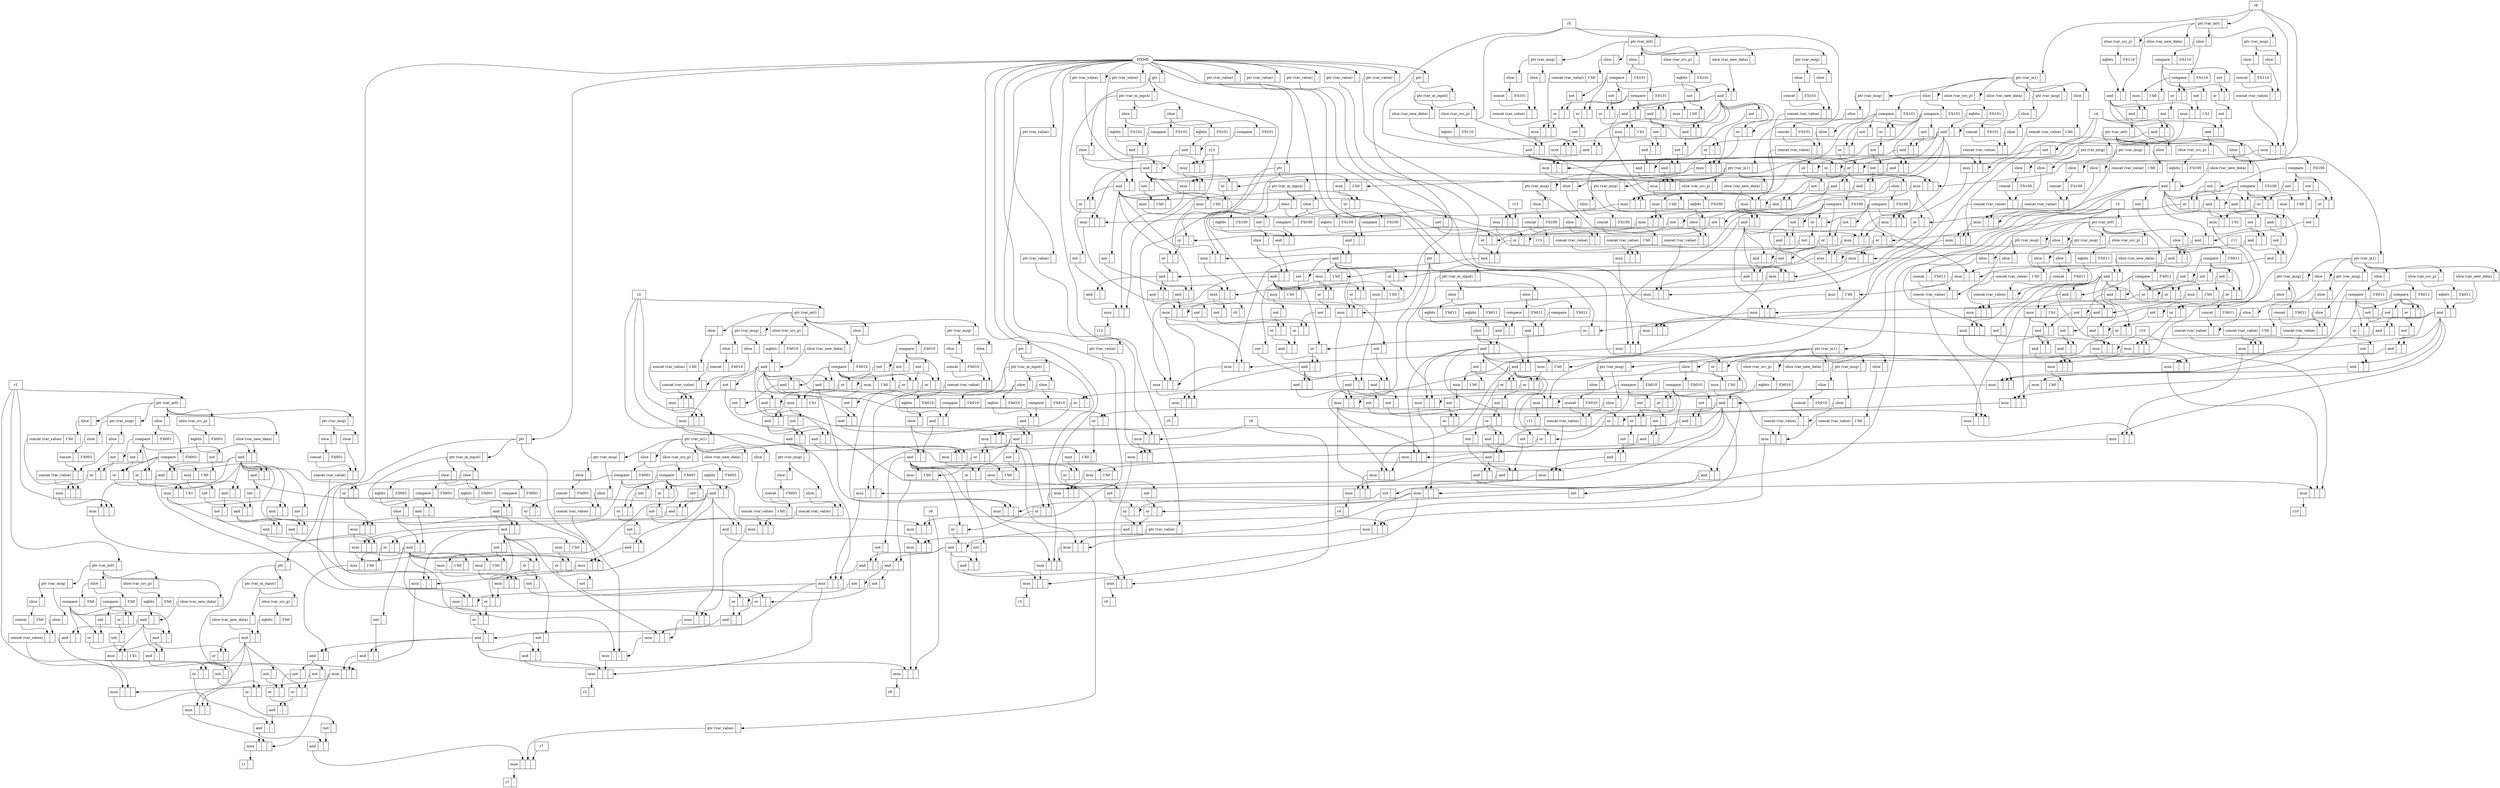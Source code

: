 digraph NoC {
FIXME:out -> N1086:f0
N1086 [label="<hd> ptr|<f0> .", shape="record"]
N1086:hd -> N1090:f0
N1090 [label="<hd> ptr (var_m_input)|<f0> .", shape="record"]
N1090:hd -> N1097:f0
N1097 [label="<hd> slice (var_new_data)|<f0> .", shape="record"]
N1097:hd -> N1099:f0
N1090:hd -> N1093:f0
N1093 [label="<hd> slice (var_src_p)|<f0> .", shape="record"]
N1093:hd -> N1094:f0
N1094 [label="<hd> eqbits|<f0> .|<f1> 3'b0", shape="record"]
N1094:hd -> N1099:f1
N1099 [label="<hd> and|<f0> .|<f1> .", shape="record"]
N1099:hd -> N1165:f0
N1 [label="<hd> r1", shape="record"]
N1:hd -> N1057:f0
N1057 [label="<hd> ptr (var_m0)|<f0> .", shape="record"]
N1057:hd -> N1078:f0
N1078 [label="<hd> slice (var_src_p)|<f0> .", shape="record"]
N1078:hd -> N1079:f0
N1079 [label="<hd> eqbits|<f0> .|<f1> 3'b0", shape="record"]
N1079:hd -> N1081:f0
N1057:hd -> N1074:f0
N1074 [label="<hd> slice (var_new_data)|<f0> .", shape="record"]
N1074:hd -> N1081:f1
N1081 [label="<hd> and|<f0> .|<f1> .", shape="record"]
N1081:hd -> N1150:f0
N1057:hd -> N1068:f0
N1068 [label="<hd> slice|<f0> .", shape="record"]
N1068:hd -> N1071:f0
N1071 [label="<hd> compare|<f0> .|<f1> 3'b0", shape="record"]
N1071:hd -> N1148:f0
N1068:hd -> N1144:f0
N1144 [label="<hd> compare|<f0> .|<f1> 3'b0", shape="record"]
N1144:hd -> N1146:f0
N1146 [label="<hd> not|<f0> .", shape="record"]
N1146:hd -> N1148:f1
N1148 [label="<hd> or|<f0> .|<f1> .", shape="record"]
N1148:hd -> N1150:f1
N1150 [label="<hd> mux|<f0> .|<f1> .|<f2> 1'b1", shape="record"]
N1150:hd -> N1165:f1
N1165 [label="<hd> or|<f0> .|<f1> .", shape="record"]
N1165:hd -> N1168:f0
N1099:hd -> N1135:f0
FIXME:out -> N93:f0
N93 [label="<hd> ptr|<f0> .", shape="record"]
N93:hd -> N97:f0
N97 [label="<hd> ptr (var_m_input)|<f0> .", shape="record"]
N97:hd -> N109:f0
N109 [label="<hd> slice|<f0> .", shape="record"]
N109:hd -> N124:f0
N97:hd -> N104:f0
N104 [label="<hd> slice|<f0> .", shape="record"]
N104:hd -> N120:f0
N120 [label="<hd> eqbits|<f0> .|<f1> 3'b001", shape="record"]
N120:hd -> N121:f0
N97:hd -> N99:f0
N99 [label="<hd> slice|<f0> .", shape="record"]
N99:hd -> N117:f0
N117 [label="<hd> compare|<f0> .|<f1> 3'b001", shape="record"]
N117:hd -> N121:f1
N121 [label="<hd> and|<f0> .|<f1> .", shape="record"]
N121:hd -> N124:f1
N124 [label="<hd> and|<f0> .|<f1> .", shape="record"]
N124:hd -> N1049:f0
N109:hd -> N112:f0
N104:hd -> N106:f0
N106 [label="<hd> eqbits|<f0> .|<f1> 3'b001", shape="record"]
N106:hd -> N107:f0
N99:hd -> N101:f0
N101 [label="<hd> compare|<f0> .|<f1> 3'b001", shape="record"]
N101:hd -> N107:f1
N107 [label="<hd> and|<f0> .|<f1> .", shape="record"]
N107:hd -> N112:f1
N112 [label="<hd> and|<f0> .|<f1> .", shape="record"]
N112:hd -> N1035:f0
N53 [label="<hd> r2", shape="record"]
N53:hd -> N56:f0
N56 [label="<hd> ptr (var_m1)|<f0> .", shape="record"]
N56:hd -> N85:f0
N85 [label="<hd> slice (var_src_p)|<f0> .", shape="record"]
N85:hd -> N86:f0
N86 [label="<hd> eqbits|<f0> .|<f1> 3'b001", shape="record"]
N86:hd -> N88:f0
N56:hd -> N81:f0
N81 [label="<hd> slice (var_new_data)|<f0> .", shape="record"]
N81:hd -> N88:f1
N88 [label="<hd> and|<f0> .|<f1> .", shape="record"]
N88:hd -> N1033:f0
N56:hd -> N68:f0
N68 [label="<hd> slice|<f0> .", shape="record"]
N68:hd -> N76:f0
N76 [label="<hd> compare|<f0> .|<f1> 3'b001", shape="record"]
N76:hd -> N1031:f0
N68:hd -> N71:f0
N71 [label="<hd> compare|<f0> .|<f1> 3'b001", shape="record"]
N71:hd -> N1027:f0
N1:hd -> N13:f0
N13 [label="<hd> ptr (var_m0)|<f0> .", shape="record"]
N13:hd -> N47:f0
N47 [label="<hd> slice (var_src_p)|<f0> .", shape="record"]
N47:hd -> N48:f0
N48 [label="<hd> eqbits|<f0> .|<f1> 3'b001", shape="record"]
N48:hd -> N50:f0
N13:hd -> N43:f0
N43 [label="<hd> slice (var_new_data)|<f0> .", shape="record"]
N43:hd -> N50:f1
N50 [label="<hd> and|<f0> .|<f1> .", shape="record"]
N50:hd -> N998:f0
N13:hd -> N29:f0
N29 [label="<hd> slice|<f0> .", shape="record"]
N29:hd -> N37:f0
N37 [label="<hd> compare|<f0> .|<f1> 3'b001", shape="record"]
N37:hd -> N996:f0
N29:hd -> N32:f0
N32 [label="<hd> compare|<f0> .|<f1> 3'b001", shape="record"]
N32:hd -> N994:f0
N994 [label="<hd> not|<f0> .", shape="record"]
N994:hd -> N996:f1
N996 [label="<hd> or|<f0> .|<f1> .", shape="record"]
N996:hd -> N998:f1
N998 [label="<hd> mux|<f0> .|<f1> .|<f2> 1'b1", shape="record"]
N998:hd -> N1016:f0
N50:hd -> N962:f0
N37:hd -> N962:f1
N962 [label="<hd> and|<f0> .|<f1> .", shape="record"]
N962:hd -> N1014:f0
N1014 [label="<hd> not|<f0> .", shape="record"]
N1014:hd -> N1016:f1
N1016 [label="<hd> and|<f0> .|<f1> .", shape="record"]
N1016:hd -> N1025:f0
N50:hd -> N1023:f0
N1023 [label="<hd> not|<f0> .", shape="record"]
N1023:hd -> N1025:f1
N1025 [label="<hd> and|<f0> .|<f1> .", shape="record"]
N1025:hd -> N1027:f1
N1016:hd -> N1018:f0
N50:hd -> N1006:f0
N37:hd -> N1004:f0
N32:hd -> N1000:f0
N1000 [label="<hd> not|<f0> .", shape="record"]
N1000:hd -> N1004:f2
N1004 [label="<hd> mux|<f0> .|<f1> 1'b0|<f2> .", shape="record"]
N1004:hd -> N1006:f1
N1006 [label="<hd> and|<f0> .|<f1> .", shape="record"]
N1006:hd -> N1010:f0
N1010 [label="<hd> not|<f0> .", shape="record"]
N1010:hd -> N1018:f1
N1018 [label="<hd> and|<f0> .|<f1> .", shape="record"]
N1018:hd -> N1027:f2
N1027 [label="<hd> mux|<f0> .|<f1> .|<f2> .", shape="record"]
N1027:hd -> N1031:f2
N1031 [label="<hd> mux|<f0> .|<f1> 1'b0|<f2> .", shape="record"]
N1031:hd -> N1033:f1
N998:hd -> N1033:f2
N1033 [label="<hd> mux|<f0> .|<f1> .|<f2> .", shape="record"]
N1033:hd -> N1035:f1
N1035 [label="<hd> or|<f0> .|<f1> .", shape="record"]
N1035:hd -> N1049:f1
N1049 [label="<hd> or|<f0> .|<f1> .", shape="record"]
N1049:hd -> N1053:f0
N124:hd -> N983:f0
N112:hd -> N979:f0
N979 [label="<hd> not|<f0> .", shape="record"]
N979:hd -> N983:f2
N983 [label="<hd> mux|<f0> .|<f1> 1'b0|<f2> .", shape="record"]
N983:hd -> N985:f0
N985 [label="<hd> not|<f0> .", shape="record"]
N985:hd -> N987:f0
FIXME:out -> N173:f0
N173 [label="<hd> ptr|<f0> .", shape="record"]
N173:hd -> N174:f0
N174 [label="<hd> ptr (var_m_input)|<f0> .", shape="record"]
N174:hd -> N186:f0
N186 [label="<hd> slice|<f0> .", shape="record"]
N186:hd -> N203:f0
N174:hd -> N181:f0
N181 [label="<hd> slice|<f0> .", shape="record"]
N181:hd -> N199:f0
N199 [label="<hd> eqbits|<f0> .|<f1> 3'b010", shape="record"]
N199:hd -> N200:f0
N174:hd -> N176:f0
N176 [label="<hd> slice|<f0> .", shape="record"]
N176:hd -> N196:f0
N196 [label="<hd> compare|<f0> .|<f1> 3'b010", shape="record"]
N196:hd -> N200:f1
N200 [label="<hd> and|<f0> .|<f1> .", shape="record"]
N200:hd -> N203:f1
N203 [label="<hd> and|<f0> .|<f1> .", shape="record"]
N203:hd -> N948:f0
N186:hd -> N189:f0
N181:hd -> N183:f0
N183 [label="<hd> eqbits|<f0> .|<f1> 3'b010", shape="record"]
N183:hd -> N184:f0
N176:hd -> N178:f0
N178 [label="<hd> compare|<f0> .|<f1> 3'b010", shape="record"]
N178:hd -> N184:f1
N184 [label="<hd> and|<f0> .|<f1> .", shape="record"]
N184:hd -> N189:f1
N189 [label="<hd> and|<f0> .|<f1> .", shape="record"]
N189:hd -> N935:f0
N142 [label="<hd> r3", shape="record"]
N142:hd -> N145:f0
N145 [label="<hd> ptr (var_m1)|<f0> .", shape="record"]
N145:hd -> N164:f0
N164 [label="<hd> slice (var_src_p)|<f0> .", shape="record"]
N164:hd -> N165:f0
N165 [label="<hd> eqbits|<f0> .|<f1> 3'b010", shape="record"]
N165:hd -> N167:f0
N145:hd -> N160:f0
N160 [label="<hd> slice (var_new_data)|<f0> .", shape="record"]
N160:hd -> N167:f1
N167 [label="<hd> and|<f0> .|<f1> .", shape="record"]
N167:hd -> N933:f0
N145:hd -> N147:f0
N147 [label="<hd> slice|<f0> .", shape="record"]
N147:hd -> N156:f0
N156 [label="<hd> compare|<f0> .|<f1> 3'b010", shape="record"]
N156:hd -> N931:f0
N147:hd -> N150:f0
N150 [label="<hd> compare|<f0> .|<f1> 3'b010", shape="record"]
N150:hd -> N927:f0
N53:hd -> N126:f0
N126 [label="<hd> ptr (var_m0)|<f0> .", shape="record"]
N126:hd -> N134:f0
N134 [label="<hd> slice (var_src_p)|<f0> .", shape="record"]
N134:hd -> N135:f0
N135 [label="<hd> eqbits|<f0> .|<f1> 3'b010", shape="record"]
N135:hd -> N137:f0
N126:hd -> N129:f0
N129 [label="<hd> slice (var_new_data)|<f0> .", shape="record"]
N129:hd -> N137:f1
N137 [label="<hd> and|<f0> .|<f1> .", shape="record"]
N137:hd -> N899:f0
N126:hd -> N853:f0
N853 [label="<hd> slice|<f0> .", shape="record"]
N853:hd -> N856:f0
N856 [label="<hd> compare|<f0> .|<f1> 3'b010", shape="record"]
N856:hd -> N897:f0
N853:hd -> N893:f0
N893 [label="<hd> compare|<f0> .|<f1> 3'b010", shape="record"]
N893:hd -> N895:f0
N895 [label="<hd> not|<f0> .", shape="record"]
N895:hd -> N897:f1
N897 [label="<hd> or|<f0> .|<f1> .", shape="record"]
N897:hd -> N899:f1
N899 [label="<hd> mux|<f0> .|<f1> .|<f2> 1'b1", shape="record"]
N899:hd -> N917:f0
N137:hd -> N859:f0
N856:hd -> N859:f1
N859 [label="<hd> and|<f0> .|<f1> .", shape="record"]
N859:hd -> N915:f0
N915 [label="<hd> not|<f0> .", shape="record"]
N915:hd -> N917:f1
N917 [label="<hd> and|<f0> .|<f1> .", shape="record"]
N917:hd -> N925:f0
N137:hd -> N923:f0
N923 [label="<hd> not|<f0> .", shape="record"]
N923:hd -> N925:f1
N925 [label="<hd> and|<f0> .|<f1> .", shape="record"]
N925:hd -> N927:f1
N917:hd -> N919:f0
N137:hd -> N907:f0
N856:hd -> N905:f0
N893:hd -> N901:f0
N901 [label="<hd> not|<f0> .", shape="record"]
N901:hd -> N905:f2
N905 [label="<hd> mux|<f0> .|<f1> 1'b0|<f2> .", shape="record"]
N905:hd -> N907:f1
N907 [label="<hd> and|<f0> .|<f1> .", shape="record"]
N907:hd -> N911:f0
N911 [label="<hd> not|<f0> .", shape="record"]
N911:hd -> N919:f1
N919 [label="<hd> and|<f0> .|<f1> .", shape="record"]
N919:hd -> N927:f2
N927 [label="<hd> mux|<f0> .|<f1> .|<f2> .", shape="record"]
N927:hd -> N931:f2
N931 [label="<hd> mux|<f0> .|<f1> 1'b0|<f2> .", shape="record"]
N931:hd -> N933:f1
N899:hd -> N933:f2
N933 [label="<hd> mux|<f0> .|<f1> .|<f2> .", shape="record"]
N933:hd -> N935:f1
N935 [label="<hd> or|<f0> .|<f1> .", shape="record"]
N935:hd -> N948:f1
N948 [label="<hd> or|<f0> .|<f1> .", shape="record"]
N948:hd -> N953:f0
N203:hd -> N880:f0
N189:hd -> N876:f0
N876 [label="<hd> not|<f0> .", shape="record"]
N876:hd -> N880:f2
N880 [label="<hd> mux|<f0> .|<f1> 1'b0|<f2> .", shape="record"]
N880:hd -> N882:f0
N882 [label="<hd> not|<f0> .", shape="record"]
N882:hd -> N884:f0
FIXME:out -> N254:f0
N254 [label="<hd> ptr|<f0> .", shape="record"]
N254:hd -> N255:f0
N255 [label="<hd> ptr (var_m_input)|<f0> .", shape="record"]
N255:hd -> N267:f0
N267 [label="<hd> slice|<f0> .", shape="record"]
N267:hd -> N284:f0
N255:hd -> N262:f0
N262 [label="<hd> slice|<f0> .", shape="record"]
N262:hd -> N280:f0
N280 [label="<hd> eqbits|<f0> .|<f1> 3'b011", shape="record"]
N280:hd -> N281:f0
N255:hd -> N257:f0
N257 [label="<hd> slice|<f0> .", shape="record"]
N257:hd -> N277:f0
N277 [label="<hd> compare|<f0> .|<f1> 3'b011", shape="record"]
N277:hd -> N281:f1
N281 [label="<hd> and|<f0> .|<f1> .", shape="record"]
N281:hd -> N284:f1
N284 [label="<hd> and|<f0> .|<f1> .", shape="record"]
N284:hd -> N838:f0
N267:hd -> N270:f0
N262:hd -> N264:f0
N264 [label="<hd> eqbits|<f0> .|<f1> 3'b011", shape="record"]
N264:hd -> N265:f0
N257:hd -> N259:f0
N259 [label="<hd> compare|<f0> .|<f1> 3'b011", shape="record"]
N259:hd -> N265:f1
N265 [label="<hd> and|<f0> .|<f1> .", shape="record"]
N265:hd -> N270:f1
N270 [label="<hd> and|<f0> .|<f1> .", shape="record"]
N270:hd -> N826:f0
N223 [label="<hd> r4", shape="record"]
N223:hd -> N226:f0
N226 [label="<hd> ptr (var_m1)|<f0> .", shape="record"]
N226:hd -> N245:f0
N245 [label="<hd> slice (var_src_p)|<f0> .", shape="record"]
N245:hd -> N246:f0
N246 [label="<hd> eqbits|<f0> .|<f1> 3'b011", shape="record"]
N246:hd -> N248:f0
N226:hd -> N241:f0
N241 [label="<hd> slice (var_new_data)|<f0> .", shape="record"]
N241:hd -> N248:f1
N248 [label="<hd> and|<f0> .|<f1> .", shape="record"]
N248:hd -> N824:f0
N226:hd -> N228:f0
N228 [label="<hd> slice|<f0> .", shape="record"]
N228:hd -> N237:f0
N237 [label="<hd> compare|<f0> .|<f1> 3'b011", shape="record"]
N237:hd -> N822:f0
N228:hd -> N231:f0
N231 [label="<hd> compare|<f0> .|<f1> 3'b011", shape="record"]
N231:hd -> N818:f0
N142:hd -> N207:f0
N207 [label="<hd> ptr (var_m0)|<f0> .", shape="record"]
N207:hd -> N215:f0
N215 [label="<hd> slice (var_src_p)|<f0> .", shape="record"]
N215:hd -> N216:f0
N216 [label="<hd> eqbits|<f0> .|<f1> 3'b011", shape="record"]
N216:hd -> N218:f0
N207:hd -> N210:f0
N210 [label="<hd> slice (var_new_data)|<f0> .", shape="record"]
N210:hd -> N218:f1
N218 [label="<hd> and|<f0> .|<f1> .", shape="record"]
N218:hd -> N790:f0
N207:hd -> N744:f0
N744 [label="<hd> slice|<f0> .", shape="record"]
N744:hd -> N747:f0
N747 [label="<hd> compare|<f0> .|<f1> 3'b011", shape="record"]
N747:hd -> N788:f0
N744:hd -> N784:f0
N784 [label="<hd> compare|<f0> .|<f1> 3'b011", shape="record"]
N784:hd -> N786:f0
N786 [label="<hd> not|<f0> .", shape="record"]
N786:hd -> N788:f1
N788 [label="<hd> or|<f0> .|<f1> .", shape="record"]
N788:hd -> N790:f1
N790 [label="<hd> mux|<f0> .|<f1> .|<f2> 1'b1", shape="record"]
N790:hd -> N808:f0
N218:hd -> N750:f0
N747:hd -> N750:f1
N750 [label="<hd> and|<f0> .|<f1> .", shape="record"]
N750:hd -> N806:f0
N806 [label="<hd> not|<f0> .", shape="record"]
N806:hd -> N808:f1
N808 [label="<hd> and|<f0> .|<f1> .", shape="record"]
N808:hd -> N816:f0
N218:hd -> N814:f0
N814 [label="<hd> not|<f0> .", shape="record"]
N814:hd -> N816:f1
N816 [label="<hd> and|<f0> .|<f1> .", shape="record"]
N816:hd -> N818:f1
N808:hd -> N810:f0
N218:hd -> N798:f0
N747:hd -> N796:f0
N784:hd -> N792:f0
N792 [label="<hd> not|<f0> .", shape="record"]
N792:hd -> N796:f2
N796 [label="<hd> mux|<f0> .|<f1> 1'b0|<f2> .", shape="record"]
N796:hd -> N798:f1
N798 [label="<hd> and|<f0> .|<f1> .", shape="record"]
N798:hd -> N802:f0
N802 [label="<hd> not|<f0> .", shape="record"]
N802:hd -> N810:f1
N810 [label="<hd> and|<f0> .|<f1> .", shape="record"]
N810:hd -> N818:f2
N818 [label="<hd> mux|<f0> .|<f1> .|<f2> .", shape="record"]
N818:hd -> N822:f2
N822 [label="<hd> mux|<f0> .|<f1> 1'b0|<f2> .", shape="record"]
N822:hd -> N824:f1
N790:hd -> N824:f2
N824 [label="<hd> mux|<f0> .|<f1> .|<f2> .", shape="record"]
N824:hd -> N826:f1
N826 [label="<hd> or|<f0> .|<f1> .", shape="record"]
N826:hd -> N838:f1
N838 [label="<hd> or|<f0> .|<f1> .", shape="record"]
N838:hd -> N844:f0
N284:hd -> N771:f0
N270:hd -> N767:f0
N767 [label="<hd> not|<f0> .", shape="record"]
N767:hd -> N771:f2
N771 [label="<hd> mux|<f0> .|<f1> 1'b0|<f2> .", shape="record"]
N771:hd -> N773:f0
N773 [label="<hd> not|<f0> .", shape="record"]
N773:hd -> N775:f0
FIXME:out -> N335:f0
N335 [label="<hd> ptr|<f0> .", shape="record"]
N335:hd -> N336:f0
N336 [label="<hd> ptr (var_m_input)|<f0> .", shape="record"]
N336:hd -> N348:f0
N348 [label="<hd> slice|<f0> .", shape="record"]
N348:hd -> N365:f0
N336:hd -> N343:f0
N343 [label="<hd> slice|<f0> .", shape="record"]
N343:hd -> N361:f0
N361 [label="<hd> eqbits|<f0> .|<f1> 3'b100", shape="record"]
N361:hd -> N362:f0
N336:hd -> N338:f0
N338 [label="<hd> slice|<f0> .", shape="record"]
N338:hd -> N358:f0
N358 [label="<hd> compare|<f0> .|<f1> 3'b100", shape="record"]
N358:hd -> N362:f1
N362 [label="<hd> and|<f0> .|<f1> .", shape="record"]
N362:hd -> N365:f1
N365 [label="<hd> and|<f0> .|<f1> .", shape="record"]
N365:hd -> N728:f0
N348:hd -> N351:f0
N343:hd -> N345:f0
N345 [label="<hd> eqbits|<f0> .|<f1> 3'b100", shape="record"]
N345:hd -> N346:f0
N338:hd -> N340:f0
N340 [label="<hd> compare|<f0> .|<f1> 3'b100", shape="record"]
N340:hd -> N346:f1
N346 [label="<hd> and|<f0> .|<f1> .", shape="record"]
N346:hd -> N351:f1
N351 [label="<hd> and|<f0> .|<f1> .", shape="record"]
N351:hd -> N717:f0
N304 [label="<hd> r5", shape="record"]
N304:hd -> N307:f0
N307 [label="<hd> ptr (var_m1)|<f0> .", shape="record"]
N307:hd -> N326:f0
N326 [label="<hd> slice (var_src_p)|<f0> .", shape="record"]
N326:hd -> N327:f0
N327 [label="<hd> eqbits|<f0> .|<f1> 3'b100", shape="record"]
N327:hd -> N329:f0
N307:hd -> N322:f0
N322 [label="<hd> slice (var_new_data)|<f0> .", shape="record"]
N322:hd -> N329:f1
N329 [label="<hd> and|<f0> .|<f1> .", shape="record"]
N329:hd -> N715:f0
N307:hd -> N309:f0
N309 [label="<hd> slice|<f0> .", shape="record"]
N309:hd -> N318:f0
N318 [label="<hd> compare|<f0> .|<f1> 3'b100", shape="record"]
N318:hd -> N713:f0
N309:hd -> N312:f0
N312 [label="<hd> compare|<f0> .|<f1> 3'b100", shape="record"]
N312:hd -> N709:f0
N223:hd -> N288:f0
N288 [label="<hd> ptr (var_m0)|<f0> .", shape="record"]
N288:hd -> N296:f0
N296 [label="<hd> slice (var_src_p)|<f0> .", shape="record"]
N296:hd -> N297:f0
N297 [label="<hd> eqbits|<f0> .|<f1> 3'b100", shape="record"]
N297:hd -> N299:f0
N288:hd -> N291:f0
N291 [label="<hd> slice (var_new_data)|<f0> .", shape="record"]
N291:hd -> N299:f1
N299 [label="<hd> and|<f0> .|<f1> .", shape="record"]
N299:hd -> N681:f0
N288:hd -> N635:f0
N635 [label="<hd> slice|<f0> .", shape="record"]
N635:hd -> N638:f0
N638 [label="<hd> compare|<f0> .|<f1> 3'b100", shape="record"]
N638:hd -> N679:f0
N635:hd -> N675:f0
N675 [label="<hd> compare|<f0> .|<f1> 3'b100", shape="record"]
N675:hd -> N677:f0
N677 [label="<hd> not|<f0> .", shape="record"]
N677:hd -> N679:f1
N679 [label="<hd> or|<f0> .|<f1> .", shape="record"]
N679:hd -> N681:f1
N681 [label="<hd> mux|<f0> .|<f1> .|<f2> 1'b1", shape="record"]
N681:hd -> N699:f0
N299:hd -> N641:f0
N638:hd -> N641:f1
N641 [label="<hd> and|<f0> .|<f1> .", shape="record"]
N641:hd -> N697:f0
N697 [label="<hd> not|<f0> .", shape="record"]
N697:hd -> N699:f1
N699 [label="<hd> and|<f0> .|<f1> .", shape="record"]
N699:hd -> N707:f0
N299:hd -> N705:f0
N705 [label="<hd> not|<f0> .", shape="record"]
N705:hd -> N707:f1
N707 [label="<hd> and|<f0> .|<f1> .", shape="record"]
N707:hd -> N709:f1
N699:hd -> N701:f0
N299:hd -> N689:f0
N638:hd -> N687:f0
N675:hd -> N683:f0
N683 [label="<hd> not|<f0> .", shape="record"]
N683:hd -> N687:f2
N687 [label="<hd> mux|<f0> .|<f1> 1'b0|<f2> .", shape="record"]
N687:hd -> N689:f1
N689 [label="<hd> and|<f0> .|<f1> .", shape="record"]
N689:hd -> N693:f0
N693 [label="<hd> not|<f0> .", shape="record"]
N693:hd -> N701:f1
N701 [label="<hd> and|<f0> .|<f1> .", shape="record"]
N701:hd -> N709:f2
N709 [label="<hd> mux|<f0> .|<f1> .|<f2> .", shape="record"]
N709:hd -> N713:f2
N713 [label="<hd> mux|<f0> .|<f1> 1'b0|<f2> .", shape="record"]
N713:hd -> N715:f1
N681:hd -> N715:f2
N715 [label="<hd> mux|<f0> .|<f1> .|<f2> .", shape="record"]
N715:hd -> N717:f1
N717 [label="<hd> or|<f0> .|<f1> .", shape="record"]
N717:hd -> N728:f1
N728 [label="<hd> or|<f0> .|<f1> .", shape="record"]
N728:hd -> N735:f0
N365:hd -> N662:f0
N351:hd -> N658:f0
N658 [label="<hd> not|<f0> .", shape="record"]
N658:hd -> N662:f2
N662 [label="<hd> mux|<f0> .|<f1> 1'b0|<f2> .", shape="record"]
N662:hd -> N664:f0
N664 [label="<hd> not|<f0> .", shape="record"]
N664:hd -> N666:f0
FIXME:out -> N416:f0
N416 [label="<hd> ptr|<f0> .", shape="record"]
N416:hd -> N417:f0
N417 [label="<hd> ptr (var_m_input)|<f0> .", shape="record"]
N417:hd -> N429:f0
N429 [label="<hd> slice|<f0> .", shape="record"]
N429:hd -> N446:f0
N417:hd -> N424:f0
N424 [label="<hd> slice|<f0> .", shape="record"]
N424:hd -> N442:f0
N442 [label="<hd> eqbits|<f0> .|<f1> 3'b101", shape="record"]
N442:hd -> N443:f0
N417:hd -> N419:f0
N419 [label="<hd> slice|<f0> .", shape="record"]
N419:hd -> N439:f0
N439 [label="<hd> compare|<f0> .|<f1> 3'b101", shape="record"]
N439:hd -> N443:f1
N443 [label="<hd> and|<f0> .|<f1> .", shape="record"]
N443:hd -> N446:f1
N446 [label="<hd> and|<f0> .|<f1> .", shape="record"]
N446:hd -> N618:f0
N429:hd -> N432:f0
N424:hd -> N426:f0
N426 [label="<hd> eqbits|<f0> .|<f1> 3'b101", shape="record"]
N426:hd -> N427:f0
N419:hd -> N421:f0
N421 [label="<hd> compare|<f0> .|<f1> 3'b101", shape="record"]
N421:hd -> N427:f1
N427 [label="<hd> and|<f0> .|<f1> .", shape="record"]
N427:hd -> N432:f1
N432 [label="<hd> and|<f0> .|<f1> .", shape="record"]
N432:hd -> N608:f0
N385 [label="<hd> r6", shape="record"]
N385:hd -> N388:f0
N388 [label="<hd> ptr (var_m1)|<f0> .", shape="record"]
N388:hd -> N407:f0
N407 [label="<hd> slice (var_src_p)|<f0> .", shape="record"]
N407:hd -> N408:f0
N408 [label="<hd> eqbits|<f0> .|<f1> 3'b101", shape="record"]
N408:hd -> N410:f0
N388:hd -> N403:f0
N403 [label="<hd> slice (var_new_data)|<f0> .", shape="record"]
N403:hd -> N410:f1
N410 [label="<hd> and|<f0> .|<f1> .", shape="record"]
N410:hd -> N606:f0
N388:hd -> N390:f0
N390 [label="<hd> slice|<f0> .", shape="record"]
N390:hd -> N399:f0
N399 [label="<hd> compare|<f0> .|<f1> 3'b101", shape="record"]
N399:hd -> N604:f0
N390:hd -> N393:f0
N393 [label="<hd> compare|<f0> .|<f1> 3'b101", shape="record"]
N393:hd -> N600:f0
N304:hd -> N369:f0
N369 [label="<hd> ptr (var_m0)|<f0> .", shape="record"]
N369:hd -> N377:f0
N377 [label="<hd> slice (var_src_p)|<f0> .", shape="record"]
N377:hd -> N378:f0
N378 [label="<hd> eqbits|<f0> .|<f1> 3'b101", shape="record"]
N378:hd -> N380:f0
N369:hd -> N372:f0
N372 [label="<hd> slice (var_new_data)|<f0> .", shape="record"]
N372:hd -> N380:f1
N380 [label="<hd> and|<f0> .|<f1> .", shape="record"]
N380:hd -> N572:f0
N369:hd -> N526:f0
N526 [label="<hd> slice|<f0> .", shape="record"]
N526:hd -> N529:f0
N529 [label="<hd> compare|<f0> .|<f1> 3'b101", shape="record"]
N529:hd -> N570:f0
N526:hd -> N566:f0
N566 [label="<hd> compare|<f0> .|<f1> 3'b101", shape="record"]
N566:hd -> N568:f0
N568 [label="<hd> not|<f0> .", shape="record"]
N568:hd -> N570:f1
N570 [label="<hd> or|<f0> .|<f1> .", shape="record"]
N570:hd -> N572:f1
N572 [label="<hd> mux|<f0> .|<f1> .|<f2> 1'b1", shape="record"]
N572:hd -> N590:f0
N380:hd -> N532:f0
N529:hd -> N532:f1
N532 [label="<hd> and|<f0> .|<f1> .", shape="record"]
N532:hd -> N588:f0
N588 [label="<hd> not|<f0> .", shape="record"]
N588:hd -> N590:f1
N590 [label="<hd> and|<f0> .|<f1> .", shape="record"]
N590:hd -> N598:f0
N380:hd -> N596:f0
N596 [label="<hd> not|<f0> .", shape="record"]
N596:hd -> N598:f1
N598 [label="<hd> and|<f0> .|<f1> .", shape="record"]
N598:hd -> N600:f1
N590:hd -> N592:f0
N380:hd -> N580:f0
N529:hd -> N578:f0
N566:hd -> N574:f0
N574 [label="<hd> not|<f0> .", shape="record"]
N574:hd -> N578:f2
N578 [label="<hd> mux|<f0> .|<f1> 1'b0|<f2> .", shape="record"]
N578:hd -> N580:f1
N580 [label="<hd> and|<f0> .|<f1> .", shape="record"]
N580:hd -> N584:f0
N584 [label="<hd> not|<f0> .", shape="record"]
N584:hd -> N592:f1
N592 [label="<hd> and|<f0> .|<f1> .", shape="record"]
N592:hd -> N600:f2
N600 [label="<hd> mux|<f0> .|<f1> .|<f2> .", shape="record"]
N600:hd -> N604:f2
N604 [label="<hd> mux|<f0> .|<f1> 1'b0|<f2> .", shape="record"]
N604:hd -> N606:f1
N572:hd -> N606:f2
N606 [label="<hd> mux|<f0> .|<f1> .|<f2> .", shape="record"]
N606:hd -> N608:f1
N608 [label="<hd> or|<f0> .|<f1> .", shape="record"]
N608:hd -> N618:f1
N618 [label="<hd> or|<f0> .|<f1> .", shape="record"]
N618:hd -> N626:f0
N446:hd -> N553:f0
N432:hd -> N549:f0
N549 [label="<hd> not|<f0> .", shape="record"]
N549:hd -> N553:f2
N553 [label="<hd> mux|<f0> .|<f1> 1'b0|<f2> .", shape="record"]
N553:hd -> N555:f0
N555 [label="<hd> not|<f0> .", shape="record"]
N555:hd -> N557:f0
FIXME:out -> N481:f0
N481 [label="<hd> ptr|<f0> .", shape="record"]
N481:hd -> N482:f0
N482 [label="<hd> ptr (var_m_input)|<f0> .", shape="record"]
N482:hd -> N489:f0
N489 [label="<hd> slice (var_new_data)|<f0> .", shape="record"]
N489:hd -> N491:f0
N482:hd -> N485:f0
N485 [label="<hd> slice (var_src_p)|<f0> .", shape="record"]
N485:hd -> N486:f0
N486 [label="<hd> eqbits|<f0> .|<f1> 3'b110", shape="record"]
N486:hd -> N491:f1
N491 [label="<hd> and|<f0> .|<f1> .", shape="record"]
N491:hd -> N517:f0
N385:hd -> N452:f0
N452 [label="<hd> ptr (var_m0)|<f0> .", shape="record"]
N452:hd -> N473:f0
N473 [label="<hd> slice (var_src_p)|<f0> .", shape="record"]
N473:hd -> N474:f0
N474 [label="<hd> eqbits|<f0> .|<f1> 3'b110", shape="record"]
N474:hd -> N476:f0
N452:hd -> N469:f0
N469 [label="<hd> slice (var_new_data)|<f0> .", shape="record"]
N469:hd -> N476:f1
N476 [label="<hd> and|<f0> .|<f1> .", shape="record"]
N476:hd -> N500:f0
N452:hd -> N454:f0
N454 [label="<hd> slice|<f0> .", shape="record"]
N454:hd -> N464:f0
N464 [label="<hd> compare|<f0> .|<f1> 3'b110", shape="record"]
N464:hd -> N498:f0
N498 [label="<hd> not|<f0> .", shape="record"]
N498:hd -> N500:f1
N500 [label="<hd> mux|<f0> .|<f1> .|<f2> 1'b1", shape="record"]
N500:hd -> N517:f1
N517 [label="<hd> or|<f0> .|<f1> .", shape="record"]
N517:hd -> N519:f0
N491:hd -> N494:f0
N476:hd -> N478:f0
N464:hd -> N466:f0
N454:hd -> N457:f0
N457 [label="<hd> compare|<f0> .|<f1> 3'b110", shape="record"]
N457:hd -> N466:f2
N466 [label="<hd> mux|<f0> .|<f1> 1'b0|<f2> .", shape="record"]
N466:hd -> N478:f1
N478 [label="<hd> and|<f0> .|<f1> .", shape="record"]
N478:hd -> N494:f1
N494 [label="<hd> or|<f0> .|<f1> .", shape="record"]
N494:hd -> N519:f1
N519 [label="<hd> and|<f0> .|<f1> .", shape="record"]
N519:hd -> N547:f0
N547 [label="<hd> not|<f0> .", shape="record"]
N547:hd -> N557:f1
N557 [label="<hd> or|<f0> .|<f1> .", shape="record"]
N557:hd -> N560:f0
N446:hd -> N540:f0
N432:hd -> N538:f0
N410:hd -> N534:f0
N532:hd -> N534:f1
N534 [label="<hd> or|<f0> .|<f1> .", shape="record"]
N534:hd -> N538:f2
N538 [label="<hd> mux|<f0> .|<f1> 1'b0|<f2> .", shape="record"]
N538:hd -> N540:f1
N540 [label="<hd> or|<f0> .|<f1> .", shape="record"]
N540:hd -> N542:f0
N542 [label="<hd> not|<f0> .", shape="record"]
N542:hd -> N544:f0
N519:hd -> N523:f0
N523 [label="<hd> not|<f0> .", shape="record"]
N523:hd -> N544:f1
N544 [label="<hd> or|<f0> .|<f1> .", shape="record"]
N544:hd -> N560:f1
N560 [label="<hd> and|<f0> .|<f1> .", shape="record"]
N560:hd -> N626:f1
N626 [label="<hd> and|<f0> .|<f1> .", shape="record"]
N626:hd -> N628:f0
N446:hd -> N449:f0
N432:hd -> N434:f0
N410:hd -> N411:f0
N399:hd -> N400:f0
N400 [label="<hd> not|<f0> .", shape="record"]
N400:hd -> N411:f1
N411 [label="<hd> and|<f0> .|<f1> .", shape="record"]
N411:hd -> N413:f0
N393:hd -> N395:f0
N380:hd -> N395:f1
N395 [label="<hd> or|<f0> .|<f1> .", shape="record"]
N395:hd -> N413:f1
N380:hd -> N413:f2
N413 [label="<hd> mux|<f0> .|<f1> .|<f2> .", shape="record"]
N413:hd -> N434:f1
N434 [label="<hd> or|<f0> .|<f1> .", shape="record"]
N434:hd -> N449:f2
N449 [label="<hd> mux|<f0> .|<f1> 1'b0|<f2> .", shape="record"]
N449:hd -> N628:f1
N628 [label="<hd> and|<f0> .|<f1> .", shape="record"]
N628:hd -> N656:f0
N656 [label="<hd> not|<f0> .", shape="record"]
N656:hd -> N666:f1
N666 [label="<hd> or|<f0> .|<f1> .", shape="record"]
N666:hd -> N669:f0
N365:hd -> N649:f0
N351:hd -> N647:f0
N329:hd -> N643:f0
N641:hd -> N643:f1
N643 [label="<hd> or|<f0> .|<f1> .", shape="record"]
N643:hd -> N647:f2
N647 [label="<hd> mux|<f0> .|<f1> 1'b0|<f2> .", shape="record"]
N647:hd -> N649:f1
N649 [label="<hd> or|<f0> .|<f1> .", shape="record"]
N649:hd -> N651:f0
N651 [label="<hd> not|<f0> .", shape="record"]
N651:hd -> N653:f0
N628:hd -> N632:f0
N632 [label="<hd> not|<f0> .", shape="record"]
N632:hd -> N653:f1
N653 [label="<hd> or|<f0> .|<f1> .", shape="record"]
N653:hd -> N669:f1
N669 [label="<hd> and|<f0> .|<f1> .", shape="record"]
N669:hd -> N735:f1
N735 [label="<hd> and|<f0> .|<f1> .", shape="record"]
N735:hd -> N737:f0
N365:hd -> N368:f0
N351:hd -> N353:f0
N329:hd -> N330:f0
N318:hd -> N319:f0
N319 [label="<hd> not|<f0> .", shape="record"]
N319:hd -> N330:f1
N330 [label="<hd> and|<f0> .|<f1> .", shape="record"]
N330:hd -> N332:f0
N312:hd -> N314:f0
N299:hd -> N314:f1
N314 [label="<hd> or|<f0> .|<f1> .", shape="record"]
N314:hd -> N332:f1
N299:hd -> N332:f2
N332 [label="<hd> mux|<f0> .|<f1> .|<f2> .", shape="record"]
N332:hd -> N353:f1
N353 [label="<hd> or|<f0> .|<f1> .", shape="record"]
N353:hd -> N368:f2
N368 [label="<hd> mux|<f0> .|<f1> 1'b0|<f2> .", shape="record"]
N368:hd -> N737:f1
N737 [label="<hd> and|<f0> .|<f1> .", shape="record"]
N737:hd -> N765:f0
N765 [label="<hd> not|<f0> .", shape="record"]
N765:hd -> N775:f1
N775 [label="<hd> or|<f0> .|<f1> .", shape="record"]
N775:hd -> N778:f0
N284:hd -> N758:f0
N270:hd -> N756:f0
N248:hd -> N752:f0
N750:hd -> N752:f1
N752 [label="<hd> or|<f0> .|<f1> .", shape="record"]
N752:hd -> N756:f2
N756 [label="<hd> mux|<f0> .|<f1> 1'b0|<f2> .", shape="record"]
N756:hd -> N758:f1
N758 [label="<hd> or|<f0> .|<f1> .", shape="record"]
N758:hd -> N760:f0
N760 [label="<hd> not|<f0> .", shape="record"]
N760:hd -> N762:f0
N737:hd -> N741:f0
N741 [label="<hd> not|<f0> .", shape="record"]
N741:hd -> N762:f1
N762 [label="<hd> or|<f0> .|<f1> .", shape="record"]
N762:hd -> N778:f1
N778 [label="<hd> and|<f0> .|<f1> .", shape="record"]
N778:hd -> N844:f1
N844 [label="<hd> and|<f0> .|<f1> .", shape="record"]
N844:hd -> N846:f0
N284:hd -> N287:f0
N270:hd -> N272:f0
N248:hd -> N249:f0
N237:hd -> N238:f0
N238 [label="<hd> not|<f0> .", shape="record"]
N238:hd -> N249:f1
N249 [label="<hd> and|<f0> .|<f1> .", shape="record"]
N249:hd -> N251:f0
N231:hd -> N233:f0
N218:hd -> N233:f1
N233 [label="<hd> or|<f0> .|<f1> .", shape="record"]
N233:hd -> N251:f1
N218:hd -> N251:f2
N251 [label="<hd> mux|<f0> .|<f1> .|<f2> .", shape="record"]
N251:hd -> N272:f1
N272 [label="<hd> or|<f0> .|<f1> .", shape="record"]
N272:hd -> N287:f2
N287 [label="<hd> mux|<f0> .|<f1> 1'b0|<f2> .", shape="record"]
N287:hd -> N846:f1
N846 [label="<hd> and|<f0> .|<f1> .", shape="record"]
N846:hd -> N874:f0
N874 [label="<hd> not|<f0> .", shape="record"]
N874:hd -> N884:f1
N884 [label="<hd> or|<f0> .|<f1> .", shape="record"]
N884:hd -> N887:f0
N203:hd -> N867:f0
N189:hd -> N865:f0
N167:hd -> N861:f0
N859:hd -> N861:f1
N861 [label="<hd> or|<f0> .|<f1> .", shape="record"]
N861:hd -> N865:f2
N865 [label="<hd> mux|<f0> .|<f1> 1'b0|<f2> .", shape="record"]
N865:hd -> N867:f1
N867 [label="<hd> or|<f0> .|<f1> .", shape="record"]
N867:hd -> N869:f0
N869 [label="<hd> not|<f0> .", shape="record"]
N869:hd -> N871:f0
N846:hd -> N850:f0
N850 [label="<hd> not|<f0> .", shape="record"]
N850:hd -> N871:f1
N871 [label="<hd> or|<f0> .|<f1> .", shape="record"]
N871:hd -> N887:f1
N887 [label="<hd> and|<f0> .|<f1> .", shape="record"]
N887:hd -> N953:f1
N953 [label="<hd> and|<f0> .|<f1> .", shape="record"]
N953:hd -> N955:f0
N203:hd -> N206:f0
N189:hd -> N191:f0
N167:hd -> N168:f0
N156:hd -> N157:f0
N157 [label="<hd> not|<f0> .", shape="record"]
N157:hd -> N168:f1
N168 [label="<hd> and|<f0> .|<f1> .", shape="record"]
N168:hd -> N170:f0
N150:hd -> N152:f0
N137:hd -> N152:f1
N152 [label="<hd> or|<f0> .|<f1> .", shape="record"]
N152:hd -> N170:f1
N137:hd -> N170:f2
N170 [label="<hd> mux|<f0> .|<f1> .|<f2> .", shape="record"]
N170:hd -> N191:f1
N191 [label="<hd> or|<f0> .|<f1> .", shape="record"]
N191:hd -> N206:f2
N206 [label="<hd> mux|<f0> .|<f1> 1'b0|<f2> .", shape="record"]
N206:hd -> N955:f1
N955 [label="<hd> and|<f0> .|<f1> .", shape="record"]
N955:hd -> N977:f0
N977 [label="<hd> not|<f0> .", shape="record"]
N977:hd -> N987:f1
N987 [label="<hd> or|<f0> .|<f1> .", shape="record"]
N987:hd -> N990:f0
N124:hd -> N970:f0
N112:hd -> N968:f0
N88:hd -> N964:f0
N962:hd -> N964:f1
N964 [label="<hd> or|<f0> .|<f1> .", shape="record"]
N964:hd -> N968:f2
N968 [label="<hd> mux|<f0> .|<f1> 1'b0|<f2> .", shape="record"]
N968:hd -> N970:f1
N970 [label="<hd> or|<f0> .|<f1> .", shape="record"]
N970:hd -> N972:f0
N972 [label="<hd> not|<f0> .", shape="record"]
N972:hd -> N974:f0
N955:hd -> N959:f0
N959 [label="<hd> not|<f0> .", shape="record"]
N959:hd -> N974:f1
N974 [label="<hd> or|<f0> .|<f1> .", shape="record"]
N974:hd -> N990:f1
N990 [label="<hd> and|<f0> .|<f1> .", shape="record"]
N990:hd -> N1053:f1
N1053 [label="<hd> and|<f0> .|<f1> .", shape="record"]
N1053:hd -> N1116:f0
N124:hd -> N1114:f0
N112:hd -> N1109:f0
N88:hd -> N1105:f0
N76:hd -> N1104:f0
N1104 [label="<hd> not|<f0> .", shape="record"]
N1104:hd -> N1105:f1
N1105 [label="<hd> and|<f0> .|<f1> .", shape="record"]
N1105:hd -> N1107:f0
N71:hd -> N1103:f0
N50:hd -> N1103:f1
N1103 [label="<hd> or|<f0> .|<f1> .", shape="record"]
N1103:hd -> N1107:f1
N50:hd -> N1107:f2
N1107 [label="<hd> mux|<f0> .|<f1> .|<f2> .", shape="record"]
N1107:hd -> N1109:f1
N1109 [label="<hd> or|<f0> .|<f1> .", shape="record"]
N1109:hd -> N1114:f2
N1114 [label="<hd> mux|<f0> .|<f1> 1'b0|<f2> .", shape="record"]
N1114:hd -> N1116:f1
N1116 [label="<hd> and|<f0> .|<f1> .", shape="record"]
N1116:hd -> N1132:f0
N1132 [label="<hd> not|<f0> .", shape="record"]
N1132:hd -> N1135:f1
N1135 [label="<hd> or|<f0> .|<f1> .", shape="record"]
N1135:hd -> N1138:f0
N1099:hd -> N1125:f0
N1081:hd -> N1123:f0
N1071:hd -> N1123:f1
N1123 [label="<hd> and|<f0> .|<f1> .", shape="record"]
N1123:hd -> N1125:f1
N1125 [label="<hd> or|<f0> .|<f1> .", shape="record"]
N1125:hd -> N1127:f0
N1127 [label="<hd> not|<f0> .", shape="record"]
N1127:hd -> N1129:f0
N1116:hd -> N1120:f0
N1120 [label="<hd> not|<f0> .", shape="record"]
N1120:hd -> N1129:f1
N1129 [label="<hd> or|<f0> .|<f1> .", shape="record"]
N1129:hd -> N1138:f1
N1138 [label="<hd> and|<f0> .|<f1> .", shape="record"]
N1138:hd -> N1168:f1
N1168 [label="<hd> and|<f0> .|<f1> .", shape="record"]
N1168:hd -> N1171:f0
N1099:hd -> N1101:f0
N1086:hd -> N1101:f1
N1081:hd -> N1082:f0
N1071:hd -> N1082:f1
N1082 [label="<hd> and|<f0> .|<f1> .", shape="record"]
N1082:hd -> N1084:f0
N1057:hd -> N1058:f0
N1058 [label="<hd> ptr (var_msg)|<f0> .", shape="record"]
N1058:hd -> N1062:f0
N1062 [label="<hd> slice|<f0> .", shape="record"]
N1062:hd -> N1063:f0
N1063 [label="<hd> concat|<f0> .|<f1> 3'b0", shape="record"]
N1063:hd -> N1065:f0
N1058:hd -> N1059:f0
N1059 [label="<hd> slice|<f0> .", shape="record"]
N1059:hd -> N1065:f1
N1065 [label="<hd> concat (var_value)|<f0> .|<f1> .", shape="record"]
N1065:hd -> N1084:f1
N1053:hd -> N1054:f0
N124:hd -> N125:f0
N125 [label="<hd> not|<f0> .", shape="record"]
N125:hd -> N1054:f1
N1054 [label="<hd> and|<f0> .|<f1> .", shape="record"]
N1054:hd -> N1056:f0
N112:hd -> N114:f0
N93:hd -> N114:f1
N88:hd -> N89:f0
N76:hd -> N77:f0
N71:hd -> N72:f0
N72 [label="<hd> not|<f0> .", shape="record"]
N72:hd -> N77:f1
N77 [label="<hd> or|<f0> .|<f1> .", shape="record"]
N77:hd -> N78:f0
N78 [label="<hd> not|<f0> .", shape="record"]
N78:hd -> N89:f1
N89 [label="<hd> and|<f0> .|<f1> .", shape="record"]
N89:hd -> N91:f0
N56:hd -> N57:f0
N57 [label="<hd> ptr (var_msg)|<f0> .", shape="record"]
N57:hd -> N62:f0
N62 [label="<hd> slice|<f0> .", shape="record"]
N62:hd -> N63:f0
N63 [label="<hd> concat|<f0> .|<f1> 3'b001", shape="record"]
N63:hd -> N65:f0
N57:hd -> N58:f0
N58 [label="<hd> slice|<f0> .", shape="record"]
N58:hd -> N65:f1
N65 [label="<hd> concat (var_value)|<f0> .|<f1> .", shape="record"]
N65:hd -> N91:f1
N50:hd -> N52:f0
N37:hd -> N38:f0
N32:hd -> N33:f0
N33 [label="<hd> not|<f0> .", shape="record"]
N33:hd -> N38:f1
N38 [label="<hd> or|<f0> .|<f1> .", shape="record"]
N38:hd -> N40:f0
N13:hd -> N23:f0
N23 [label="<hd> slice|<f0> .", shape="record"]
N23:hd -> N26:f1
N26 [label="<hd> concat (var_value)|<f0> 1'b0|<f1> .", shape="record"]
N26:hd -> N40:f1
N13:hd -> N14:f0
N14 [label="<hd> ptr (var_msg)|<f0> .", shape="record"]
N14:hd -> N18:f0
N18 [label="<hd> slice|<f0> .", shape="record"]
N18:hd -> N19:f0
N19 [label="<hd> concat|<f0> .|<f1> 3'b001", shape="record"]
N19:hd -> N21:f0
N14:hd -> N15:f0
N15 [label="<hd> slice|<f0> .", shape="record"]
N15:hd -> N21:f1
N21 [label="<hd> concat (var_value)|<f0> .|<f1> .", shape="record"]
N21:hd -> N40:f2
N40 [label="<hd> mux|<f0> .|<f1> .|<f2> .", shape="record"]
N40:hd -> N52:f1
N1:hd -> N52:f2
N52 [label="<hd> mux|<f0> .|<f1> .|<f2> .", shape="record"]
N52:hd -> N91:f2
N91 [label="<hd> mux|<f0> .|<f1> .|<f2> .", shape="record"]
N91:hd -> N114:f2
N114 [label="<hd> mux|<f0> .|<f1> .|<f2> .", shape="record"]
N114:hd -> N1056:f1
N1:hd -> N1056:f2
N1056 [label="<hd> mux|<f0> .|<f1> .|<f2> .", shape="record"]
N1056:hd -> N1084:f2
N1084 [label="<hd> mux|<f0> .|<f1> .|<f2> .", shape="record"]
N1084:hd -> N1101:f2
N1101 [label="<hd> mux|<f0> .|<f1> .|<f2> .", shape="record"]
N1101:hd -> N1171:f1
N1056:hd -> N1171:f2
N1171 [label="<hd> mux|<f0> .|<f1> .|<f2> .", shape="record"]
N1171:hd -> r1:f0
r1 [label="<hd> r1|<f0> .", shape="record"]
N1053:hd -> N1257:f0
N124:hd -> N1252:f0
N93:hd -> N1252:f1
N112:hd -> N1248:f0
N953:hd -> N1217:f0
N203:hd -> N1216:f0
N1216 [label="<hd> not|<f0> .", shape="record"]
N1216:hd -> N1217:f1
N1217 [label="<hd> and|<f0> .|<f1> .", shape="record"]
N1217:hd -> N1219:f0
N189:hd -> N1215:f0
N173:hd -> N1215:f1
N167:hd -> N1209:f0
N156:hd -> N1207:f0
N150:hd -> N1206:f0
N1206 [label="<hd> not|<f0> .", shape="record"]
N1206:hd -> N1207:f1
N1207 [label="<hd> or|<f0> .|<f1> .", shape="record"]
N1207:hd -> N1208:f0
N1208 [label="<hd> not|<f0> .", shape="record"]
N1208:hd -> N1209:f1
N1209 [label="<hd> and|<f0> .|<f1> .", shape="record"]
N1209:hd -> N1211:f0
N145:hd -> N1199:f0
N1199 [label="<hd> ptr (var_msg)|<f0> .", shape="record"]
N1199:hd -> N1202:f0
N1202 [label="<hd> slice|<f0> .", shape="record"]
N1202:hd -> N1203:f0
N1203 [label="<hd> concat|<f0> .|<f1> 3'b010", shape="record"]
N1203:hd -> N1205:f0
N1199:hd -> N1200:f0
N1200 [label="<hd> slice|<f0> .", shape="record"]
N1200:hd -> N1205:f1
N1205 [label="<hd> concat (var_value)|<f0> .|<f1> .", shape="record"]
N1205:hd -> N1211:f1
N137:hd -> N1198:f0
N856:hd -> N1194:f0
N893:hd -> N1193:f0
N1193 [label="<hd> not|<f0> .", shape="record"]
N1193:hd -> N1194:f1
N1194 [label="<hd> or|<f0> .|<f1> .", shape="record"]
N1194:hd -> N1196:f0
N126:hd -> N1189:f0
N1189 [label="<hd> slice|<f0> .", shape="record"]
N1189:hd -> N1192:f1
N1192 [label="<hd> concat (var_value)|<f0> 1'b0|<f1> .", shape="record"]
N1192:hd -> N1196:f1
N126:hd -> N1181:f0
N1181 [label="<hd> ptr (var_msg)|<f0> .", shape="record"]
N1181:hd -> N1184:f0
N1184 [label="<hd> slice|<f0> .", shape="record"]
N1184:hd -> N1185:f0
N1185 [label="<hd> concat|<f0> .|<f1> 3'b010", shape="record"]
N1185:hd -> N1187:f0
N1181:hd -> N1182:f0
N1182 [label="<hd> slice|<f0> .", shape="record"]
N1182:hd -> N1187:f1
N1187 [label="<hd> concat (var_value)|<f0> .|<f1> .", shape="record"]
N1187:hd -> N1196:f2
N1196 [label="<hd> mux|<f0> .|<f1> .|<f2> .", shape="record"]
N1196:hd -> N1198:f1
N53:hd -> N1198:f2
N1198 [label="<hd> mux|<f0> .|<f1> .|<f2> .", shape="record"]
N1198:hd -> N1211:f2
N1211 [label="<hd> mux|<f0> .|<f1> .|<f2> .", shape="record"]
N1211:hd -> N1215:f2
N1215 [label="<hd> mux|<f0> .|<f1> .|<f2> .", shape="record"]
N1215:hd -> N1219:f1
N53:hd -> N1219:f2
N1219 [label="<hd> mux|<f0> .|<f1> .|<f2> .", shape="record"]
N1219:hd -> N1248:f1
N88:hd -> N1246:f0
N76:hd -> N1244:f0
N56:hd -> N1236:f0
N1236 [label="<hd> ptr (var_msg)|<f0> .", shape="record"]
N1236:hd -> N1239:f0
N1239 [label="<hd> slice|<f0> .", shape="record"]
N1239:hd -> N1240:f0
N1240 [label="<hd> concat|<f0> .|<f1> 3'b001", shape="record"]
N1240:hd -> N1242:f0
N1236:hd -> N1237:f0
N1237 [label="<hd> slice|<f0> .", shape="record"]
N1237:hd -> N1242:f1
N1242 [label="<hd> concat (var_value)|<f0> .|<f1> .", shape="record"]
N1242:hd -> N1244:f1
N56:hd -> N1231:f0
N1231 [label="<hd> slice|<f0> .", shape="record"]
N1231:hd -> N1235:f1
N1235 [label="<hd> concat (var_value)|<f0> 1'b0|<f1> .", shape="record"]
N1235:hd -> N1244:f2
N1244 [label="<hd> mux|<f0> .|<f1> .|<f2> .", shape="record"]
N1244:hd -> N1246:f1
N50:hd -> N1227:f0
N37:hd -> N1227:f1
N1227 [label="<hd> and|<f0> .|<f1> .", shape="record"]
N1227:hd -> N1229:f0
N13:hd -> N1220:f0
N1220 [label="<hd> ptr (var_msg)|<f0> .", shape="record"]
N1220:hd -> N1223:f0
N1223 [label="<hd> slice|<f0> .", shape="record"]
N1223:hd -> N1224:f0
N1224 [label="<hd> concat|<f0> .|<f1> 3'b001", shape="record"]
N1224:hd -> N1226:f0
N1220:hd -> N1221:f0
N1221 [label="<hd> slice|<f0> .", shape="record"]
N1221:hd -> N1226:f1
N1226 [label="<hd> concat (var_value)|<f0> .|<f1> .", shape="record"]
N1226:hd -> N1229:f1
N1219:hd -> N1229:f2
N1229 [label="<hd> mux|<f0> .|<f1> .|<f2> .", shape="record"]
N1229:hd -> N1246:f2
N1246 [label="<hd> mux|<f0> .|<f1> .|<f2> .", shape="record"]
N1246:hd -> N1248:f2
N1248 [label="<hd> mux|<f0> .|<f1> .|<f2> .", shape="record"]
N1248:hd -> N1252:f2
N1252 [label="<hd> mux|<f0> .|<f1> .|<f2> .", shape="record"]
N1252:hd -> N1257:f1
N1219:hd -> N1257:f2
N1257 [label="<hd> mux|<f0> .|<f1> .|<f2> .", shape="record"]
N1257:hd -> r2:f0
r2 [label="<hd> r2|<f0> .", shape="record"]
N953:hd -> N1343:f0
N203:hd -> N1336:f0
N173:hd -> N1336:f1
N189:hd -> N1332:f0
N844:hd -> N1301:f0
N284:hd -> N1300:f0
N1300 [label="<hd> not|<f0> .", shape="record"]
N1300:hd -> N1301:f1
N1301 [label="<hd> and|<f0> .|<f1> .", shape="record"]
N1301:hd -> N1303:f0
N270:hd -> N1299:f0
N254:hd -> N1299:f1
N248:hd -> N1293:f0
N237:hd -> N1291:f0
N231:hd -> N1290:f0
N1290 [label="<hd> not|<f0> .", shape="record"]
N1290:hd -> N1291:f1
N1291 [label="<hd> or|<f0> .|<f1> .", shape="record"]
N1291:hd -> N1292:f0
N1292 [label="<hd> not|<f0> .", shape="record"]
N1292:hd -> N1293:f1
N1293 [label="<hd> and|<f0> .|<f1> .", shape="record"]
N1293:hd -> N1295:f0
N226:hd -> N1283:f0
N1283 [label="<hd> ptr (var_msg)|<f0> .", shape="record"]
N1283:hd -> N1286:f0
N1286 [label="<hd> slice|<f0> .", shape="record"]
N1286:hd -> N1287:f0
N1287 [label="<hd> concat|<f0> .|<f1> 3'b011", shape="record"]
N1287:hd -> N1289:f0
N1283:hd -> N1284:f0
N1284 [label="<hd> slice|<f0> .", shape="record"]
N1284:hd -> N1289:f1
N1289 [label="<hd> concat (var_value)|<f0> .|<f1> .", shape="record"]
N1289:hd -> N1295:f1
N218:hd -> N1282:f0
N747:hd -> N1278:f0
N784:hd -> N1277:f0
N1277 [label="<hd> not|<f0> .", shape="record"]
N1277:hd -> N1278:f1
N1278 [label="<hd> or|<f0> .|<f1> .", shape="record"]
N1278:hd -> N1280:f0
N207:hd -> N1273:f0
N1273 [label="<hd> slice|<f0> .", shape="record"]
N1273:hd -> N1276:f1
N1276 [label="<hd> concat (var_value)|<f0> 1'b0|<f1> .", shape="record"]
N1276:hd -> N1280:f1
N207:hd -> N1265:f0
N1265 [label="<hd> ptr (var_msg)|<f0> .", shape="record"]
N1265:hd -> N1268:f0
N1268 [label="<hd> slice|<f0> .", shape="record"]
N1268:hd -> N1269:f0
N1269 [label="<hd> concat|<f0> .|<f1> 3'b011", shape="record"]
N1269:hd -> N1271:f0
N1265:hd -> N1266:f0
N1266 [label="<hd> slice|<f0> .", shape="record"]
N1266:hd -> N1271:f1
N1271 [label="<hd> concat (var_value)|<f0> .|<f1> .", shape="record"]
N1271:hd -> N1280:f2
N1280 [label="<hd> mux|<f0> .|<f1> .|<f2> .", shape="record"]
N1280:hd -> N1282:f1
N142:hd -> N1282:f2
N1282 [label="<hd> mux|<f0> .|<f1> .|<f2> .", shape="record"]
N1282:hd -> N1295:f2
N1295 [label="<hd> mux|<f0> .|<f1> .|<f2> .", shape="record"]
N1295:hd -> N1299:f2
N1299 [label="<hd> mux|<f0> .|<f1> .|<f2> .", shape="record"]
N1299:hd -> N1303:f1
N142:hd -> N1303:f2
N1303 [label="<hd> mux|<f0> .|<f1> .|<f2> .", shape="record"]
N1303:hd -> N1332:f1
N167:hd -> N1330:f0
N156:hd -> N1328:f0
N145:hd -> N1320:f0
N1320 [label="<hd> ptr (var_msg)|<f0> .", shape="record"]
N1320:hd -> N1323:f0
N1323 [label="<hd> slice|<f0> .", shape="record"]
N1323:hd -> N1324:f0
N1324 [label="<hd> concat|<f0> .|<f1> 3'b010", shape="record"]
N1324:hd -> N1326:f0
N1320:hd -> N1321:f0
N1321 [label="<hd> slice|<f0> .", shape="record"]
N1321:hd -> N1326:f1
N1326 [label="<hd> concat (var_value)|<f0> .|<f1> .", shape="record"]
N1326:hd -> N1328:f1
N145:hd -> N1315:f0
N1315 [label="<hd> slice|<f0> .", shape="record"]
N1315:hd -> N1319:f1
N1319 [label="<hd> concat (var_value)|<f0> 1'b0|<f1> .", shape="record"]
N1319:hd -> N1328:f2
N1328 [label="<hd> mux|<f0> .|<f1> .|<f2> .", shape="record"]
N1328:hd -> N1330:f1
N137:hd -> N1311:f0
N856:hd -> N1311:f1
N1311 [label="<hd> and|<f0> .|<f1> .", shape="record"]
N1311:hd -> N1313:f0
N126:hd -> N1304:f0
N1304 [label="<hd> ptr (var_msg)|<f0> .", shape="record"]
N1304:hd -> N1307:f0
N1307 [label="<hd> slice|<f0> .", shape="record"]
N1307:hd -> N1308:f0
N1308 [label="<hd> concat|<f0> .|<f1> 3'b010", shape="record"]
N1308:hd -> N1310:f0
N1304:hd -> N1305:f0
N1305 [label="<hd> slice|<f0> .", shape="record"]
N1305:hd -> N1310:f1
N1310 [label="<hd> concat (var_value)|<f0> .|<f1> .", shape="record"]
N1310:hd -> N1313:f1
N1303:hd -> N1313:f2
N1313 [label="<hd> mux|<f0> .|<f1> .|<f2> .", shape="record"]
N1313:hd -> N1330:f2
N1330 [label="<hd> mux|<f0> .|<f1> .|<f2> .", shape="record"]
N1330:hd -> N1332:f2
N1332 [label="<hd> mux|<f0> .|<f1> .|<f2> .", shape="record"]
N1332:hd -> N1336:f2
N1336 [label="<hd> mux|<f0> .|<f1> .|<f2> .", shape="record"]
N1336:hd -> N1343:f1
N1303:hd -> N1343:f2
N1343 [label="<hd> mux|<f0> .|<f1> .|<f2> .", shape="record"]
N1343:hd -> r3:f0
r3 [label="<hd> r3|<f0> .", shape="record"]
N844:hd -> N1429:f0
N284:hd -> N1420:f0
N254:hd -> N1420:f1
N270:hd -> N1416:f0
N735:hd -> N1385:f0
N365:hd -> N1384:f0
N1384 [label="<hd> not|<f0> .", shape="record"]
N1384:hd -> N1385:f1
N1385 [label="<hd> and|<f0> .|<f1> .", shape="record"]
N1385:hd -> N1387:f0
N351:hd -> N1383:f0
N335:hd -> N1383:f1
N329:hd -> N1377:f0
N318:hd -> N1375:f0
N312:hd -> N1374:f0
N1374 [label="<hd> not|<f0> .", shape="record"]
N1374:hd -> N1375:f1
N1375 [label="<hd> or|<f0> .|<f1> .", shape="record"]
N1375:hd -> N1376:f0
N1376 [label="<hd> not|<f0> .", shape="record"]
N1376:hd -> N1377:f1
N1377 [label="<hd> and|<f0> .|<f1> .", shape="record"]
N1377:hd -> N1379:f0
N307:hd -> N1367:f0
N1367 [label="<hd> ptr (var_msg)|<f0> .", shape="record"]
N1367:hd -> N1370:f0
N1370 [label="<hd> slice|<f0> .", shape="record"]
N1370:hd -> N1371:f0
N1371 [label="<hd> concat|<f0> .|<f1> 3'b100", shape="record"]
N1371:hd -> N1373:f0
N1367:hd -> N1368:f0
N1368 [label="<hd> slice|<f0> .", shape="record"]
N1368:hd -> N1373:f1
N1373 [label="<hd> concat (var_value)|<f0> .|<f1> .", shape="record"]
N1373:hd -> N1379:f1
N299:hd -> N1366:f0
N638:hd -> N1362:f0
N675:hd -> N1361:f0
N1361 [label="<hd> not|<f0> .", shape="record"]
N1361:hd -> N1362:f1
N1362 [label="<hd> or|<f0> .|<f1> .", shape="record"]
N1362:hd -> N1364:f0
N288:hd -> N1357:f0
N1357 [label="<hd> slice|<f0> .", shape="record"]
N1357:hd -> N1360:f1
N1360 [label="<hd> concat (var_value)|<f0> 1'b0|<f1> .", shape="record"]
N1360:hd -> N1364:f1
N288:hd -> N1349:f0
N1349 [label="<hd> ptr (var_msg)|<f0> .", shape="record"]
N1349:hd -> N1352:f0
N1352 [label="<hd> slice|<f0> .", shape="record"]
N1352:hd -> N1353:f0
N1353 [label="<hd> concat|<f0> .|<f1> 3'b100", shape="record"]
N1353:hd -> N1355:f0
N1349:hd -> N1350:f0
N1350 [label="<hd> slice|<f0> .", shape="record"]
N1350:hd -> N1355:f1
N1355 [label="<hd> concat (var_value)|<f0> .|<f1> .", shape="record"]
N1355:hd -> N1364:f2
N1364 [label="<hd> mux|<f0> .|<f1> .|<f2> .", shape="record"]
N1364:hd -> N1366:f1
N223:hd -> N1366:f2
N1366 [label="<hd> mux|<f0> .|<f1> .|<f2> .", shape="record"]
N1366:hd -> N1379:f2
N1379 [label="<hd> mux|<f0> .|<f1> .|<f2> .", shape="record"]
N1379:hd -> N1383:f2
N1383 [label="<hd> mux|<f0> .|<f1> .|<f2> .", shape="record"]
N1383:hd -> N1387:f1
N223:hd -> N1387:f2
N1387 [label="<hd> mux|<f0> .|<f1> .|<f2> .", shape="record"]
N1387:hd -> N1416:f1
N248:hd -> N1414:f0
N237:hd -> N1412:f0
N226:hd -> N1404:f0
N1404 [label="<hd> ptr (var_msg)|<f0> .", shape="record"]
N1404:hd -> N1407:f0
N1407 [label="<hd> slice|<f0> .", shape="record"]
N1407:hd -> N1408:f0
N1408 [label="<hd> concat|<f0> .|<f1> 3'b011", shape="record"]
N1408:hd -> N1410:f0
N1404:hd -> N1405:f0
N1405 [label="<hd> slice|<f0> .", shape="record"]
N1405:hd -> N1410:f1
N1410 [label="<hd> concat (var_value)|<f0> .|<f1> .", shape="record"]
N1410:hd -> N1412:f1
N226:hd -> N1399:f0
N1399 [label="<hd> slice|<f0> .", shape="record"]
N1399:hd -> N1403:f1
N1403 [label="<hd> concat (var_value)|<f0> 1'b0|<f1> .", shape="record"]
N1403:hd -> N1412:f2
N1412 [label="<hd> mux|<f0> .|<f1> .|<f2> .", shape="record"]
N1412:hd -> N1414:f1
N218:hd -> N1395:f0
N747:hd -> N1395:f1
N1395 [label="<hd> and|<f0> .|<f1> .", shape="record"]
N1395:hd -> N1397:f0
N207:hd -> N1388:f0
N1388 [label="<hd> ptr (var_msg)|<f0> .", shape="record"]
N1388:hd -> N1391:f0
N1391 [label="<hd> slice|<f0> .", shape="record"]
N1391:hd -> N1392:f0
N1392 [label="<hd> concat|<f0> .|<f1> 3'b011", shape="record"]
N1392:hd -> N1394:f0
N1388:hd -> N1389:f0
N1389 [label="<hd> slice|<f0> .", shape="record"]
N1389:hd -> N1394:f1
N1394 [label="<hd> concat (var_value)|<f0> .|<f1> .", shape="record"]
N1394:hd -> N1397:f1
N1387:hd -> N1397:f2
N1397 [label="<hd> mux|<f0> .|<f1> .|<f2> .", shape="record"]
N1397:hd -> N1414:f2
N1414 [label="<hd> mux|<f0> .|<f1> .|<f2> .", shape="record"]
N1414:hd -> N1416:f2
N1416 [label="<hd> mux|<f0> .|<f1> .|<f2> .", shape="record"]
N1416:hd -> N1420:f2
N1420 [label="<hd> mux|<f0> .|<f1> .|<f2> .", shape="record"]
N1420:hd -> N1429:f1
N1387:hd -> N1429:f2
N1429 [label="<hd> mux|<f0> .|<f1> .|<f2> .", shape="record"]
N1429:hd -> r4:f0
r4 [label="<hd> r4|<f0> .", shape="record"]
N735:hd -> N1515:f0
N365:hd -> N1504:f0
N335:hd -> N1504:f1
N351:hd -> N1500:f0
N626:hd -> N1469:f0
N446:hd -> N1468:f0
N1468 [label="<hd> not|<f0> .", shape="record"]
N1468:hd -> N1469:f1
N1469 [label="<hd> and|<f0> .|<f1> .", shape="record"]
N1469:hd -> N1471:f0
N432:hd -> N1467:f0
N416:hd -> N1467:f1
N410:hd -> N1461:f0
N399:hd -> N1459:f0
N393:hd -> N1458:f0
N1458 [label="<hd> not|<f0> .", shape="record"]
N1458:hd -> N1459:f1
N1459 [label="<hd> or|<f0> .|<f1> .", shape="record"]
N1459:hd -> N1460:f0
N1460 [label="<hd> not|<f0> .", shape="record"]
N1460:hd -> N1461:f1
N1461 [label="<hd> and|<f0> .|<f1> .", shape="record"]
N1461:hd -> N1463:f0
N388:hd -> N1451:f0
N1451 [label="<hd> ptr (var_msg)|<f0> .", shape="record"]
N1451:hd -> N1454:f0
N1454 [label="<hd> slice|<f0> .", shape="record"]
N1454:hd -> N1455:f0
N1455 [label="<hd> concat|<f0> .|<f1> 3'b101", shape="record"]
N1455:hd -> N1457:f0
N1451:hd -> N1452:f0
N1452 [label="<hd> slice|<f0> .", shape="record"]
N1452:hd -> N1457:f1
N1457 [label="<hd> concat (var_value)|<f0> .|<f1> .", shape="record"]
N1457:hd -> N1463:f1
N380:hd -> N1450:f0
N529:hd -> N1446:f0
N566:hd -> N1445:f0
N1445 [label="<hd> not|<f0> .", shape="record"]
N1445:hd -> N1446:f1
N1446 [label="<hd> or|<f0> .|<f1> .", shape="record"]
N1446:hd -> N1448:f0
N369:hd -> N1441:f0
N1441 [label="<hd> slice|<f0> .", shape="record"]
N1441:hd -> N1444:f1
N1444 [label="<hd> concat (var_value)|<f0> 1'b0|<f1> .", shape="record"]
N1444:hd -> N1448:f1
N369:hd -> N1433:f0
N1433 [label="<hd> ptr (var_msg)|<f0> .", shape="record"]
N1433:hd -> N1436:f0
N1436 [label="<hd> slice|<f0> .", shape="record"]
N1436:hd -> N1437:f0
N1437 [label="<hd> concat|<f0> .|<f1> 3'b101", shape="record"]
N1437:hd -> N1439:f0
N1433:hd -> N1434:f0
N1434 [label="<hd> slice|<f0> .", shape="record"]
N1434:hd -> N1439:f1
N1439 [label="<hd> concat (var_value)|<f0> .|<f1> .", shape="record"]
N1439:hd -> N1448:f2
N1448 [label="<hd> mux|<f0> .|<f1> .|<f2> .", shape="record"]
N1448:hd -> N1450:f1
N304:hd -> N1450:f2
N1450 [label="<hd> mux|<f0> .|<f1> .|<f2> .", shape="record"]
N1450:hd -> N1463:f2
N1463 [label="<hd> mux|<f0> .|<f1> .|<f2> .", shape="record"]
N1463:hd -> N1467:f2
N1467 [label="<hd> mux|<f0> .|<f1> .|<f2> .", shape="record"]
N1467:hd -> N1471:f1
N304:hd -> N1471:f2
N1471 [label="<hd> mux|<f0> .|<f1> .|<f2> .", shape="record"]
N1471:hd -> N1500:f1
N329:hd -> N1498:f0
N318:hd -> N1496:f0
N307:hd -> N1488:f0
N1488 [label="<hd> ptr (var_msg)|<f0> .", shape="record"]
N1488:hd -> N1491:f0
N1491 [label="<hd> slice|<f0> .", shape="record"]
N1491:hd -> N1492:f0
N1492 [label="<hd> concat|<f0> .|<f1> 3'b100", shape="record"]
N1492:hd -> N1494:f0
N1488:hd -> N1489:f0
N1489 [label="<hd> slice|<f0> .", shape="record"]
N1489:hd -> N1494:f1
N1494 [label="<hd> concat (var_value)|<f0> .|<f1> .", shape="record"]
N1494:hd -> N1496:f1
N307:hd -> N1483:f0
N1483 [label="<hd> slice|<f0> .", shape="record"]
N1483:hd -> N1487:f1
N1487 [label="<hd> concat (var_value)|<f0> 1'b0|<f1> .", shape="record"]
N1487:hd -> N1496:f2
N1496 [label="<hd> mux|<f0> .|<f1> .|<f2> .", shape="record"]
N1496:hd -> N1498:f1
N299:hd -> N1479:f0
N638:hd -> N1479:f1
N1479 [label="<hd> and|<f0> .|<f1> .", shape="record"]
N1479:hd -> N1481:f0
N288:hd -> N1472:f0
N1472 [label="<hd> ptr (var_msg)|<f0> .", shape="record"]
N1472:hd -> N1475:f0
N1475 [label="<hd> slice|<f0> .", shape="record"]
N1475:hd -> N1476:f0
N1476 [label="<hd> concat|<f0> .|<f1> 3'b100", shape="record"]
N1476:hd -> N1478:f0
N1472:hd -> N1473:f0
N1473 [label="<hd> slice|<f0> .", shape="record"]
N1473:hd -> N1478:f1
N1478 [label="<hd> concat (var_value)|<f0> .|<f1> .", shape="record"]
N1478:hd -> N1481:f1
N1471:hd -> N1481:f2
N1481 [label="<hd> mux|<f0> .|<f1> .|<f2> .", shape="record"]
N1481:hd -> N1498:f2
N1498 [label="<hd> mux|<f0> .|<f1> .|<f2> .", shape="record"]
N1498:hd -> N1500:f2
N1500 [label="<hd> mux|<f0> .|<f1> .|<f2> .", shape="record"]
N1500:hd -> N1504:f2
N1504 [label="<hd> mux|<f0> .|<f1> .|<f2> .", shape="record"]
N1504:hd -> N1515:f1
N1471:hd -> N1515:f2
N1515 [label="<hd> mux|<f0> .|<f1> .|<f2> .", shape="record"]
N1515:hd -> r5:f0
r5 [label="<hd> r5|<f0> .", shape="record"]
N626:hd -> N1581:f0
N446:hd -> N1568:f0
N416:hd -> N1568:f1
N432:hd -> N1564:f0
N517:hd -> N1535:f0
N491:hd -> N1533:f0
N481:hd -> N1533:f1
N476:hd -> N1527:f0
N464:hd -> N1525:f0
N457:hd -> N1524:f0
N1524 [label="<hd> not|<f0> .", shape="record"]
N1524:hd -> N1525:f1
N1525 [label="<hd> or|<f0> .|<f1> .", shape="record"]
N1525:hd -> N1526:f0
N1526 [label="<hd> not|<f0> .", shape="record"]
N1526:hd -> N1527:f1
N1527 [label="<hd> and|<f0> .|<f1> .", shape="record"]
N1527:hd -> N1529:f0
N452:hd -> N1517:f0
N1517 [label="<hd> ptr (var_msg)|<f0> .", shape="record"]
N1517:hd -> N1520:f0
N1520 [label="<hd> slice|<f0> .", shape="record"]
N1520:hd -> N1521:f0
N1521 [label="<hd> concat|<f0> .|<f1> 3'b110", shape="record"]
N1521:hd -> N1523:f0
N1517:hd -> N1518:f0
N1518 [label="<hd> slice|<f0> .", shape="record"]
N1518:hd -> N1523:f1
N1523 [label="<hd> concat (var_value)|<f0> .|<f1> .", shape="record"]
N1523:hd -> N1529:f1
N385:hd -> N1529:f2
N1529 [label="<hd> mux|<f0> .|<f1> .|<f2> .", shape="record"]
N1529:hd -> N1533:f2
N1533 [label="<hd> mux|<f0> .|<f1> .|<f2> .", shape="record"]
N1533:hd -> N1535:f1
N385:hd -> N1535:f2
N1535 [label="<hd> mux|<f0> .|<f1> .|<f2> .", shape="record"]
N1535:hd -> N1564:f1
N410:hd -> N1562:f0
N399:hd -> N1560:f0
N388:hd -> N1552:f0
N1552 [label="<hd> ptr (var_msg)|<f0> .", shape="record"]
N1552:hd -> N1555:f0
N1555 [label="<hd> slice|<f0> .", shape="record"]
N1555:hd -> N1556:f0
N1556 [label="<hd> concat|<f0> .|<f1> 3'b101", shape="record"]
N1556:hd -> N1558:f0
N1552:hd -> N1553:f0
N1553 [label="<hd> slice|<f0> .", shape="record"]
N1553:hd -> N1558:f1
N1558 [label="<hd> concat (var_value)|<f0> .|<f1> .", shape="record"]
N1558:hd -> N1560:f1
N388:hd -> N1547:f0
N1547 [label="<hd> slice|<f0> .", shape="record"]
N1547:hd -> N1551:f1
N1551 [label="<hd> concat (var_value)|<f0> 1'b0|<f1> .", shape="record"]
N1551:hd -> N1560:f2
N1560 [label="<hd> mux|<f0> .|<f1> .|<f2> .", shape="record"]
N1560:hd -> N1562:f1
N380:hd -> N1543:f0
N529:hd -> N1543:f1
N1543 [label="<hd> and|<f0> .|<f1> .", shape="record"]
N1543:hd -> N1545:f0
N369:hd -> N1536:f0
N1536 [label="<hd> ptr (var_msg)|<f0> .", shape="record"]
N1536:hd -> N1539:f0
N1539 [label="<hd> slice|<f0> .", shape="record"]
N1539:hd -> N1540:f0
N1540 [label="<hd> concat|<f0> .|<f1> 3'b101", shape="record"]
N1540:hd -> N1542:f0
N1536:hd -> N1537:f0
N1537 [label="<hd> slice|<f0> .", shape="record"]
N1537:hd -> N1542:f1
N1542 [label="<hd> concat (var_value)|<f0> .|<f1> .", shape="record"]
N1542:hd -> N1545:f1
N1535:hd -> N1545:f2
N1545 [label="<hd> mux|<f0> .|<f1> .|<f2> .", shape="record"]
N1545:hd -> N1562:f2
N1562 [label="<hd> mux|<f0> .|<f1> .|<f2> .", shape="record"]
N1562:hd -> N1564:f2
N1564 [label="<hd> mux|<f0> .|<f1> .|<f2> .", shape="record"]
N1564:hd -> N1568:f2
N1568 [label="<hd> mux|<f0> .|<f1> .|<f2> .", shape="record"]
N1568:hd -> N1581:f1
N1535:hd -> N1581:f2
N1581 [label="<hd> mux|<f0> .|<f1> .|<f2> .", shape="record"]
N1581:hd -> r6:f0
r6 [label="<hd> r6|<f0> .", shape="record"]
N1168:hd -> N1605:f0
N1099:hd -> N1603:f0
N1081:hd -> N1601:f0
N1071:hd -> N1599:f0
N1144:hd -> N1599:f1
N1599 [label="<hd> or|<f0> .|<f1> .", shape="record"]
N1599:hd -> N1600:f0
N1600 [label="<hd> not|<f0> .", shape="record"]
N1600:hd -> N1601:f1
N1601 [label="<hd> and|<f0> .|<f1> .", shape="record"]
N1601:hd -> N1602:f0
N1602 [label="<hd> not|<f0> .", shape="record"]
N1602:hd -> N1603:f1
N1603 [label="<hd> or|<f0> .|<f1> .", shape="record"]
N1603:hd -> N1604:f0
N1604 [label="<hd> not|<f0> .", shape="record"]
N1604:hd -> N1605:f1
N1605 [label="<hd> and|<f0> .|<f1> .", shape="record"]
N1605:hd -> N1608:f0
FIXME:out -> N1598:f0
N1598 [label="<hd> ptr (var_value)|<f0> .", shape="record"]
N1598:hd -> N1608:f1
N1595 [label="<hd> r7", shape="record"]
N1595:hd -> N1608:f2
N1608 [label="<hd> mux|<f0> .|<f1> .|<f2> .", shape="record"]
N1608:hd -> r7:f0
r7 [label="<hd> r7|<f0> .", shape="record"]
N1053:hd -> N1639:f0
N124:hd -> N1637:f0
N112:hd -> N1637:f1
N1637 [label="<hd> or|<f0> .|<f1> .", shape="record"]
N1637:hd -> N1638:f0
N1638 [label="<hd> not|<f0> .", shape="record"]
N1638:hd -> N1639:f1
N1639 [label="<hd> and|<f0> .|<f1> .", shape="record"]
N1639:hd -> N1644:f0
N88:hd -> N1634:f0
N76:hd -> N1632:f0
N71:hd -> N1632:f1
N1632 [label="<hd> or|<f0> .|<f1> .", shape="record"]
N1632:hd -> N1633:f0
N1633 [label="<hd> not|<f0> .", shape="record"]
N1633:hd -> N1634:f1
N1634 [label="<hd> and|<f0> .|<f1> .", shape="record"]
N1634:hd -> N1636:f0
FIXME:out -> N1631:f0
N1631 [label="<hd> ptr (var_value)|<f0> .", shape="record"]
N1631:hd -> N1636:f1
N50:hd -> N1626:f0
N37:hd -> N1624:f0
N32:hd -> N1624:f1
N1624 [label="<hd> or|<f0> .|<f1> .", shape="record"]
N1624:hd -> N1625:f0
N1625 [label="<hd> not|<f0> .", shape="record"]
N1625:hd -> N1626:f1
N1626 [label="<hd> and|<f0> .|<f1> .", shape="record"]
N1626:hd -> N1628:f0
FIXME:out -> N1623:f0
N1623 [label="<hd> ptr (var_value)|<f0> .", shape="record"]
N1623:hd -> N1628:f1
N1620 [label="<hd> r8", shape="record"]
N1620:hd -> N1628:f2
N1628 [label="<hd> mux|<f0> .|<f1> .|<f2> .", shape="record"]
N1628:hd -> N1636:f2
N1636 [label="<hd> mux|<f0> .|<f1> .|<f2> .", shape="record"]
N1636:hd -> N1644:f1
N1620:hd -> N1644:f2
N1644 [label="<hd> mux|<f0> .|<f1> .|<f2> .", shape="record"]
N1644:hd -> r8:f0
r8 [label="<hd> r8|<f0> .", shape="record"]
N953:hd -> N1673:f0
N203:hd -> N1671:f0
N189:hd -> N1671:f1
N1671 [label="<hd> or|<f0> .|<f1> .", shape="record"]
N1671:hd -> N1672:f0
N1672 [label="<hd> not|<f0> .", shape="record"]
N1672:hd -> N1673:f1
N1673 [label="<hd> and|<f0> .|<f1> .", shape="record"]
N1673:hd -> N1680:f0
N167:hd -> N1668:f0
N156:hd -> N1666:f0
N150:hd -> N1666:f1
N1666 [label="<hd> or|<f0> .|<f1> .", shape="record"]
N1666:hd -> N1667:f0
N1667 [label="<hd> not|<f0> .", shape="record"]
N1667:hd -> N1668:f1
N1668 [label="<hd> and|<f0> .|<f1> .", shape="record"]
N1668:hd -> N1670:f0
FIXME:out -> N1665:f0
N1665 [label="<hd> ptr (var_value)|<f0> .", shape="record"]
N1665:hd -> N1670:f1
N137:hd -> N1660:f0
N856:hd -> N1658:f0
N893:hd -> N1658:f1
N1658 [label="<hd> or|<f0> .|<f1> .", shape="record"]
N1658:hd -> N1659:f0
N1659 [label="<hd> not|<f0> .", shape="record"]
N1659:hd -> N1660:f1
N1660 [label="<hd> and|<f0> .|<f1> .", shape="record"]
N1660:hd -> N1662:f0
FIXME:out -> N1657:f0
N1657 [label="<hd> ptr (var_value)|<f0> .", shape="record"]
N1657:hd -> N1662:f1
N1654 [label="<hd> r9", shape="record"]
N1654:hd -> N1662:f2
N1662 [label="<hd> mux|<f0> .|<f1> .|<f2> .", shape="record"]
N1662:hd -> N1670:f2
N1670 [label="<hd> mux|<f0> .|<f1> .|<f2> .", shape="record"]
N1670:hd -> N1680:f1
N1654:hd -> N1680:f2
N1680 [label="<hd> mux|<f0> .|<f1> .|<f2> .", shape="record"]
N1680:hd -> r9:f0
r9 [label="<hd> r9|<f0> .", shape="record"]
N844:hd -> N1707:f0
N284:hd -> N1705:f0
N270:hd -> N1705:f1
N1705 [label="<hd> or|<f0> .|<f1> .", shape="record"]
N1705:hd -> N1706:f0
N1706 [label="<hd> not|<f0> .", shape="record"]
N1706:hd -> N1707:f1
N1707 [label="<hd> and|<f0> .|<f1> .", shape="record"]
N1707:hd -> N1716:f0
N248:hd -> N1702:f0
N237:hd -> N1700:f0
N231:hd -> N1700:f1
N1700 [label="<hd> or|<f0> .|<f1> .", shape="record"]
N1700:hd -> N1701:f0
N1701 [label="<hd> not|<f0> .", shape="record"]
N1701:hd -> N1702:f1
N1702 [label="<hd> and|<f0> .|<f1> .", shape="record"]
N1702:hd -> N1704:f0
FIXME:out -> N1699:f0
N1699 [label="<hd> ptr (var_value)|<f0> .", shape="record"]
N1699:hd -> N1704:f1
N218:hd -> N1694:f0
N747:hd -> N1692:f0
N784:hd -> N1692:f1
N1692 [label="<hd> or|<f0> .|<f1> .", shape="record"]
N1692:hd -> N1693:f0
N1693 [label="<hd> not|<f0> .", shape="record"]
N1693:hd -> N1694:f1
N1694 [label="<hd> and|<f0> .|<f1> .", shape="record"]
N1694:hd -> N1696:f0
FIXME:out -> N1691:f0
N1691 [label="<hd> ptr (var_value)|<f0> .", shape="record"]
N1691:hd -> N1696:f1
N1688 [label="<hd> r10", shape="record"]
N1688:hd -> N1696:f2
N1696 [label="<hd> mux|<f0> .|<f1> .|<f2> .", shape="record"]
N1696:hd -> N1704:f2
N1704 [label="<hd> mux|<f0> .|<f1> .|<f2> .", shape="record"]
N1704:hd -> N1716:f1
N1688:hd -> N1716:f2
N1716 [label="<hd> mux|<f0> .|<f1> .|<f2> .", shape="record"]
N1716:hd -> r10:f0
r10 [label="<hd> r10|<f0> .", shape="record"]
N735:hd -> N1741:f0
N365:hd -> N1739:f0
N351:hd -> N1739:f1
N1739 [label="<hd> or|<f0> .|<f1> .", shape="record"]
N1739:hd -> N1740:f0
N1740 [label="<hd> not|<f0> .", shape="record"]
N1740:hd -> N1741:f1
N1741 [label="<hd> and|<f0> .|<f1> .", shape="record"]
N1741:hd -> N1752:f0
N329:hd -> N1736:f0
N318:hd -> N1734:f0
N312:hd -> N1734:f1
N1734 [label="<hd> or|<f0> .|<f1> .", shape="record"]
N1734:hd -> N1735:f0
N1735 [label="<hd> not|<f0> .", shape="record"]
N1735:hd -> N1736:f1
N1736 [label="<hd> and|<f0> .|<f1> .", shape="record"]
N1736:hd -> N1738:f0
FIXME:out -> N1733:f0
N1733 [label="<hd> ptr (var_value)|<f0> .", shape="record"]
N1733:hd -> N1738:f1
N299:hd -> N1728:f0
N638:hd -> N1726:f0
N675:hd -> N1726:f1
N1726 [label="<hd> or|<f0> .|<f1> .", shape="record"]
N1726:hd -> N1727:f0
N1727 [label="<hd> not|<f0> .", shape="record"]
N1727:hd -> N1728:f1
N1728 [label="<hd> and|<f0> .|<f1> .", shape="record"]
N1728:hd -> N1730:f0
FIXME:out -> N1725:f0
N1725 [label="<hd> ptr (var_value)|<f0> .", shape="record"]
N1725:hd -> N1730:f1
N1722 [label="<hd> r11", shape="record"]
N1722:hd -> N1730:f2
N1730 [label="<hd> mux|<f0> .|<f1> .|<f2> .", shape="record"]
N1730:hd -> N1738:f2
N1738 [label="<hd> mux|<f0> .|<f1> .|<f2> .", shape="record"]
N1738:hd -> N1752:f1
N1722:hd -> N1752:f2
N1752 [label="<hd> mux|<f0> .|<f1> .|<f2> .", shape="record"]
N1752:hd -> r11:f0
r11 [label="<hd> r11|<f0> .", shape="record"]
N626:hd -> N1775:f0
N446:hd -> N1773:f0
N432:hd -> N1773:f1
N1773 [label="<hd> or|<f0> .|<f1> .", shape="record"]
N1773:hd -> N1774:f0
N1774 [label="<hd> not|<f0> .", shape="record"]
N1774:hd -> N1775:f1
N1775 [label="<hd> and|<f0> .|<f1> .", shape="record"]
N1775:hd -> N1788:f0
N410:hd -> N1770:f0
N399:hd -> N1768:f0
N393:hd -> N1768:f1
N1768 [label="<hd> or|<f0> .|<f1> .", shape="record"]
N1768:hd -> N1769:f0
N1769 [label="<hd> not|<f0> .", shape="record"]
N1769:hd -> N1770:f1
N1770 [label="<hd> and|<f0> .|<f1> .", shape="record"]
N1770:hd -> N1772:f0
FIXME:out -> N1767:f0
N1767 [label="<hd> ptr (var_value)|<f0> .", shape="record"]
N1767:hd -> N1772:f1
N380:hd -> N1762:f0
N529:hd -> N1760:f0
N566:hd -> N1760:f1
N1760 [label="<hd> or|<f0> .|<f1> .", shape="record"]
N1760:hd -> N1761:f0
N1761 [label="<hd> not|<f0> .", shape="record"]
N1761:hd -> N1762:f1
N1762 [label="<hd> and|<f0> .|<f1> .", shape="record"]
N1762:hd -> N1764:f0
FIXME:out -> N1759:f0
N1759 [label="<hd> ptr (var_value)|<f0> .", shape="record"]
N1759:hd -> N1764:f1
N1756 [label="<hd> r12", shape="record"]
N1756:hd -> N1764:f2
N1764 [label="<hd> mux|<f0> .|<f1> .|<f2> .", shape="record"]
N1764:hd -> N1772:f2
N1772 [label="<hd> mux|<f0> .|<f1> .|<f2> .", shape="record"]
N1772:hd -> N1788:f1
N1756:hd -> N1788:f2
N1788 [label="<hd> mux|<f0> .|<f1> .|<f2> .", shape="record"]
N1788:hd -> r12:f0
r12 [label="<hd> r12|<f0> .", shape="record"]
N517:hd -> N1800:f0
N491:hd -> N1798:f0
N476:hd -> N1796:f0
N464:hd -> N1794:f0
N457:hd -> N1794:f1
N1794 [label="<hd> or|<f0> .|<f1> .", shape="record"]
N1794:hd -> N1795:f0
N1795 [label="<hd> not|<f0> .", shape="record"]
N1795:hd -> N1796:f1
N1796 [label="<hd> and|<f0> .|<f1> .", shape="record"]
N1796:hd -> N1797:f0
N1797 [label="<hd> not|<f0> .", shape="record"]
N1797:hd -> N1798:f1
N1798 [label="<hd> or|<f0> .|<f1> .", shape="record"]
N1798:hd -> N1799:f0
N1799 [label="<hd> not|<f0> .", shape="record"]
N1799:hd -> N1800:f1
N1800 [label="<hd> and|<f0> .|<f1> .", shape="record"]
N1800:hd -> N1815:f0
FIXME:out -> N1793:f0
N1793 [label="<hd> ptr (var_value)|<f0> .", shape="record"]
N1793:hd -> N1815:f1
N1790 [label="<hd> r13", shape="record"]
N1790:hd -> N1815:f2
N1815 [label="<hd> mux|<f0> .|<f1> .|<f2> .", shape="record"]
N1815:hd -> r13:f0
r13 [label="<hd> r13|<f0> .", shape="record"]
}
